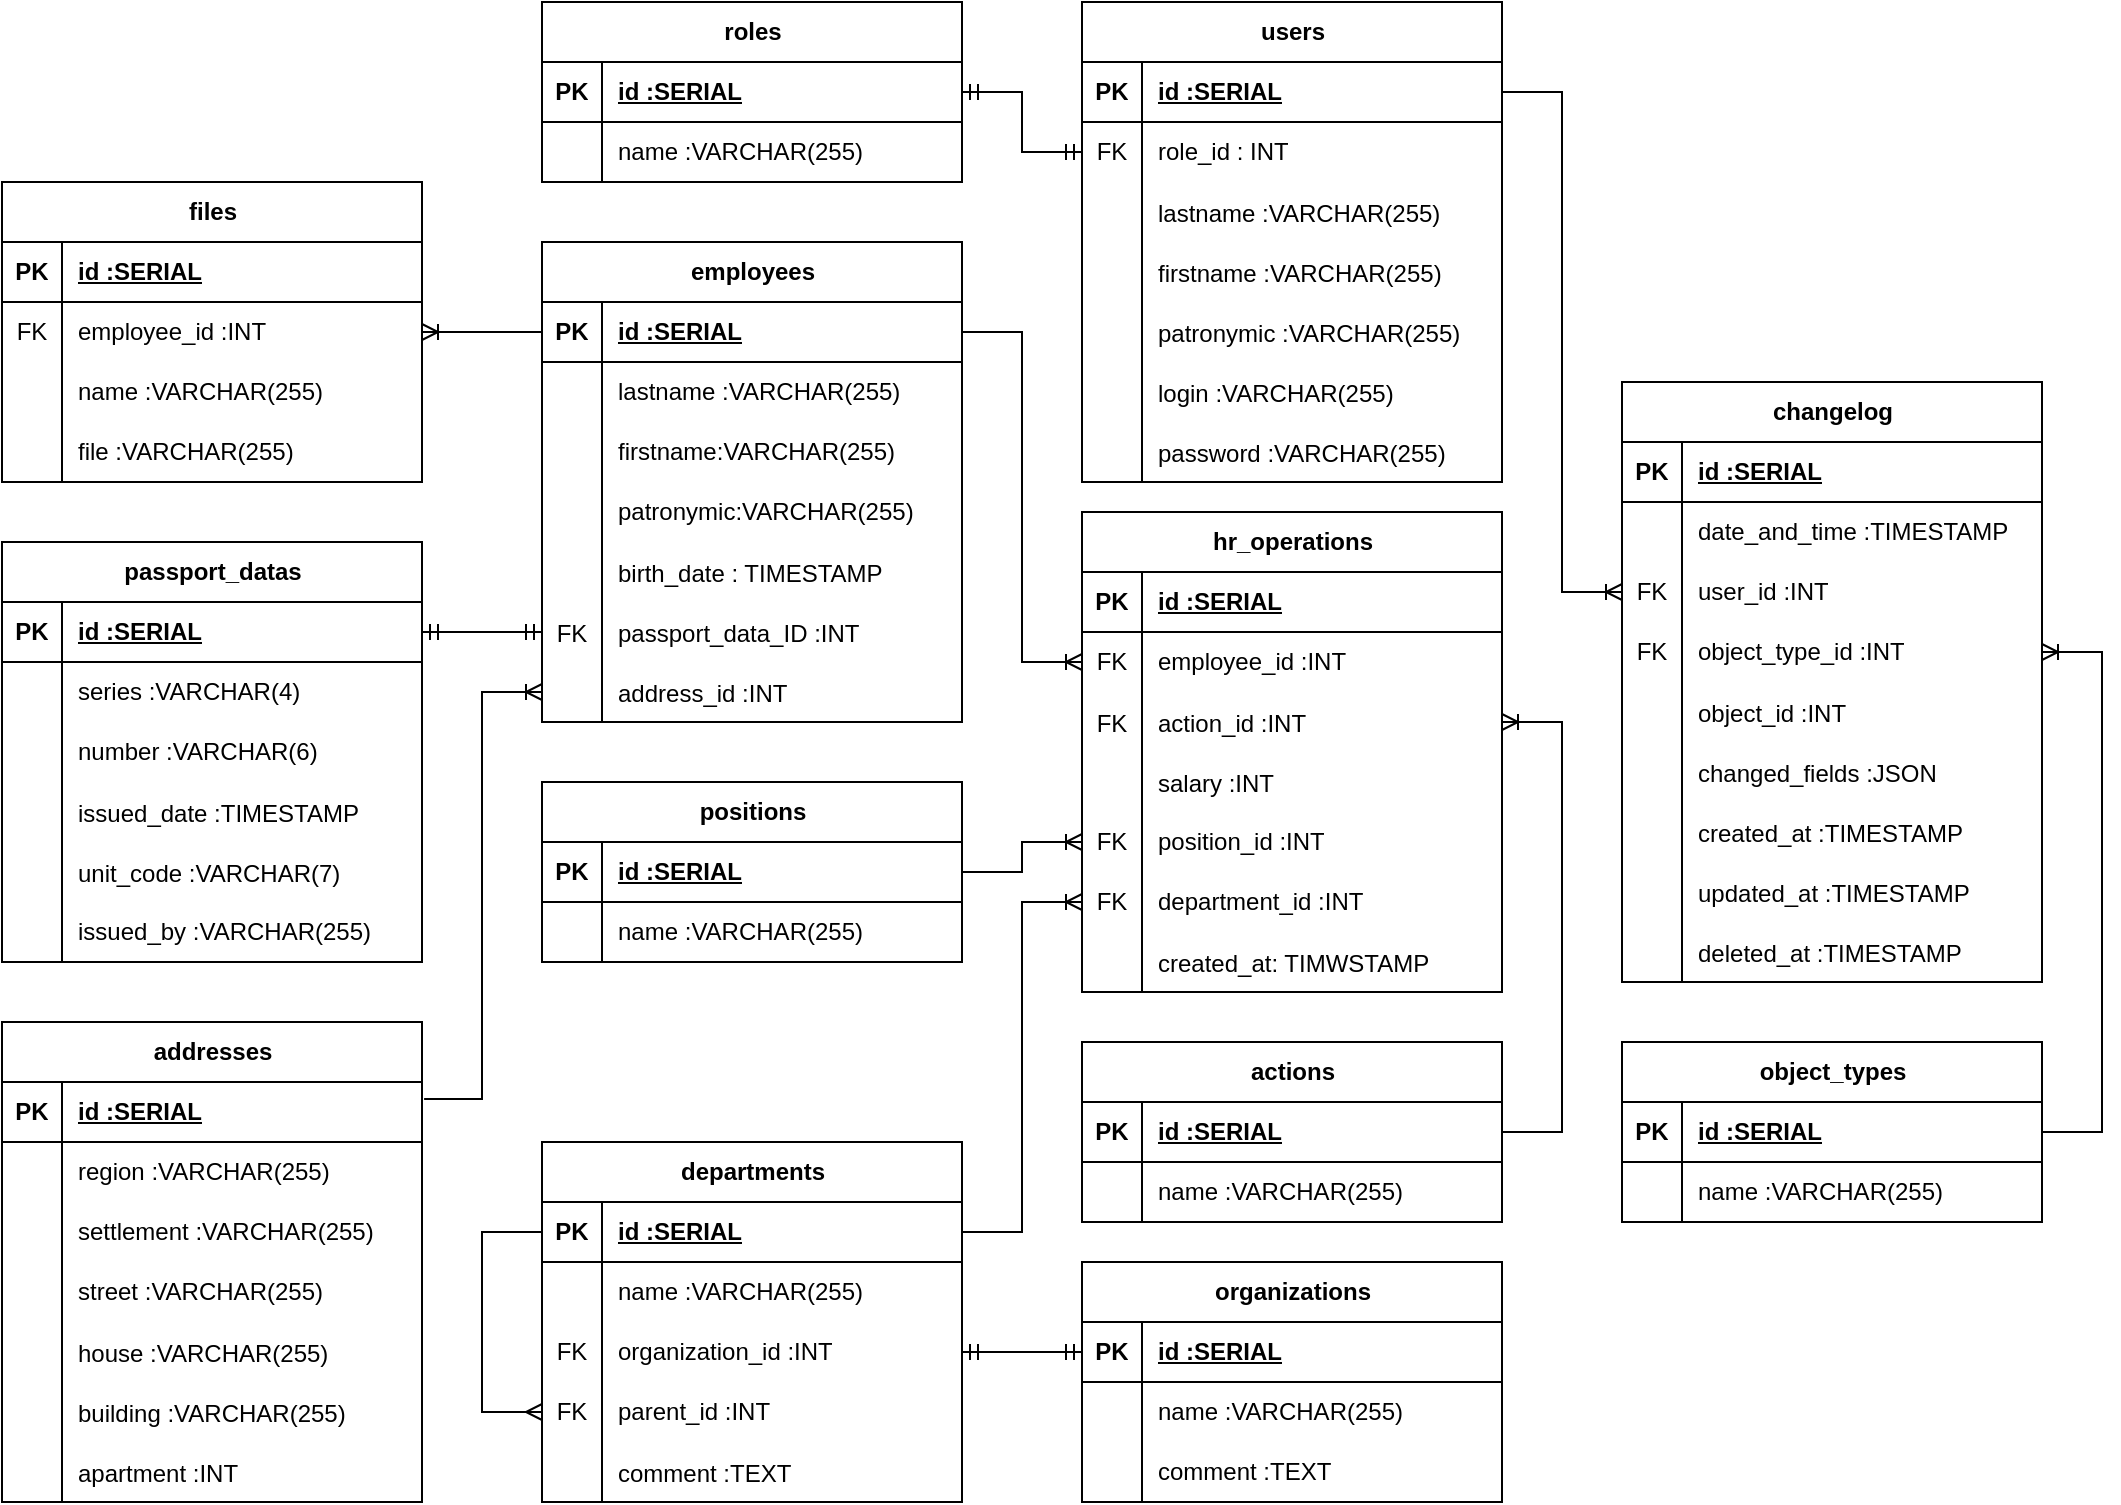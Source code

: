<mxfile version="26.2.12" pages="2">
  <diagram name="Страница — 1" id="4HawdVD9sJXXMq9_yK7I">
    <mxGraphModel dx="2403" dy="2093" grid="1" gridSize="10" guides="1" tooltips="1" connect="1" arrows="1" fold="1" page="1" pageScale="1" pageWidth="827" pageHeight="1169" math="0" shadow="0">
      <root>
        <mxCell id="0" />
        <mxCell id="1" parent="0" />
        <mxCell id="-sXh3eQSrEAEAObcU-rM-1" value="departments" style="shape=table;startSize=30;container=1;collapsible=1;childLayout=tableLayout;fixedRows=1;rowLines=0;fontStyle=1;align=center;resizeLast=1;html=1;" parent="1" vertex="1">
          <mxGeometry x="250" y="520" width="210" height="180" as="geometry" />
        </mxCell>
        <mxCell id="-sXh3eQSrEAEAObcU-rM-2" value="" style="shape=tableRow;horizontal=0;startSize=0;swimlaneHead=0;swimlaneBody=0;fillColor=none;collapsible=0;dropTarget=0;points=[[0,0.5],[1,0.5]];portConstraint=eastwest;top=0;left=0;right=0;bottom=1;" parent="-sXh3eQSrEAEAObcU-rM-1" vertex="1">
          <mxGeometry y="30" width="210" height="30" as="geometry" />
        </mxCell>
        <mxCell id="-sXh3eQSrEAEAObcU-rM-3" value="PK" style="shape=partialRectangle;connectable=0;fillColor=none;top=0;left=0;bottom=0;right=0;fontStyle=1;overflow=hidden;whiteSpace=wrap;html=1;" parent="-sXh3eQSrEAEAObcU-rM-2" vertex="1">
          <mxGeometry width="30" height="30" as="geometry">
            <mxRectangle width="30" height="30" as="alternateBounds" />
          </mxGeometry>
        </mxCell>
        <mxCell id="-sXh3eQSrEAEAObcU-rM-4" value="id :SERIAL" style="shape=partialRectangle;connectable=0;fillColor=none;top=0;left=0;bottom=0;right=0;align=left;spacingLeft=6;fontStyle=5;overflow=hidden;whiteSpace=wrap;html=1;" parent="-sXh3eQSrEAEAObcU-rM-2" vertex="1">
          <mxGeometry x="30" width="180" height="30" as="geometry">
            <mxRectangle width="180" height="30" as="alternateBounds" />
          </mxGeometry>
        </mxCell>
        <mxCell id="-sXh3eQSrEAEAObcU-rM-8" value="" style="shape=tableRow;horizontal=0;startSize=0;swimlaneHead=0;swimlaneBody=0;fillColor=none;collapsible=0;dropTarget=0;points=[[0,0.5],[1,0.5]];portConstraint=eastwest;top=0;left=0;right=0;bottom=0;" parent="-sXh3eQSrEAEAObcU-rM-1" vertex="1">
          <mxGeometry y="60" width="210" height="30" as="geometry" />
        </mxCell>
        <mxCell id="-sXh3eQSrEAEAObcU-rM-9" value="" style="shape=partialRectangle;connectable=0;fillColor=none;top=0;left=0;bottom=0;right=0;editable=1;overflow=hidden;whiteSpace=wrap;html=1;" parent="-sXh3eQSrEAEAObcU-rM-8" vertex="1">
          <mxGeometry width="30" height="30" as="geometry">
            <mxRectangle width="30" height="30" as="alternateBounds" />
          </mxGeometry>
        </mxCell>
        <mxCell id="-sXh3eQSrEAEAObcU-rM-10" value="name&amp;nbsp;&lt;span style=&quot;text-wrap-mode: nowrap;&quot;&gt;:VARCHAR(255)&lt;/span&gt;" style="shape=partialRectangle;connectable=0;fillColor=none;top=0;left=0;bottom=0;right=0;align=left;spacingLeft=6;overflow=hidden;whiteSpace=wrap;html=1;" parent="-sXh3eQSrEAEAObcU-rM-8" vertex="1">
          <mxGeometry x="30" width="180" height="30" as="geometry">
            <mxRectangle width="180" height="30" as="alternateBounds" />
          </mxGeometry>
        </mxCell>
        <mxCell id="-sXh3eQSrEAEAObcU-rM-5" value="" style="shape=tableRow;horizontal=0;startSize=0;swimlaneHead=0;swimlaneBody=0;fillColor=none;collapsible=0;dropTarget=0;points=[[0,0.5],[1,0.5]];portConstraint=eastwest;top=0;left=0;right=0;bottom=0;" parent="-sXh3eQSrEAEAObcU-rM-1" vertex="1">
          <mxGeometry y="90" width="210" height="30" as="geometry" />
        </mxCell>
        <mxCell id="-sXh3eQSrEAEAObcU-rM-6" value="FK" style="shape=partialRectangle;connectable=0;fillColor=none;top=0;left=0;bottom=0;right=0;editable=1;overflow=hidden;whiteSpace=wrap;html=1;" parent="-sXh3eQSrEAEAObcU-rM-5" vertex="1">
          <mxGeometry width="30" height="30" as="geometry">
            <mxRectangle width="30" height="30" as="alternateBounds" />
          </mxGeometry>
        </mxCell>
        <mxCell id="-sXh3eQSrEAEAObcU-rM-7" value="organization_id :INT" style="shape=partialRectangle;connectable=0;fillColor=none;top=0;left=0;bottom=0;right=0;align=left;spacingLeft=6;overflow=hidden;whiteSpace=wrap;html=1;" parent="-sXh3eQSrEAEAObcU-rM-5" vertex="1">
          <mxGeometry x="30" width="180" height="30" as="geometry">
            <mxRectangle width="180" height="30" as="alternateBounds" />
          </mxGeometry>
        </mxCell>
        <mxCell id="-sXh3eQSrEAEAObcU-rM-11" value="" style="shape=tableRow;horizontal=0;startSize=0;swimlaneHead=0;swimlaneBody=0;fillColor=none;collapsible=0;dropTarget=0;points=[[0,0.5],[1,0.5]];portConstraint=eastwest;top=0;left=0;right=0;bottom=0;" parent="-sXh3eQSrEAEAObcU-rM-1" vertex="1">
          <mxGeometry y="120" width="210" height="30" as="geometry" />
        </mxCell>
        <mxCell id="-sXh3eQSrEAEAObcU-rM-12" value="FK" style="shape=partialRectangle;connectable=0;fillColor=none;top=0;left=0;bottom=0;right=0;editable=1;overflow=hidden;whiteSpace=wrap;html=1;" parent="-sXh3eQSrEAEAObcU-rM-11" vertex="1">
          <mxGeometry width="30" height="30" as="geometry">
            <mxRectangle width="30" height="30" as="alternateBounds" />
          </mxGeometry>
        </mxCell>
        <mxCell id="-sXh3eQSrEAEAObcU-rM-13" value="parent_id :INT" style="shape=partialRectangle;connectable=0;fillColor=none;top=0;left=0;bottom=0;right=0;align=left;spacingLeft=6;overflow=hidden;whiteSpace=wrap;html=1;" parent="-sXh3eQSrEAEAObcU-rM-11" vertex="1">
          <mxGeometry x="30" width="180" height="30" as="geometry">
            <mxRectangle width="180" height="30" as="alternateBounds" />
          </mxGeometry>
        </mxCell>
        <mxCell id="-sXh3eQSrEAEAObcU-rM-92" value="" style="shape=tableRow;horizontal=0;startSize=0;swimlaneHead=0;swimlaneBody=0;fillColor=none;collapsible=0;dropTarget=0;points=[[0,0.5],[1,0.5]];portConstraint=eastwest;top=0;left=0;right=0;bottom=0;" parent="-sXh3eQSrEAEAObcU-rM-1" vertex="1">
          <mxGeometry y="150" width="210" height="30" as="geometry" />
        </mxCell>
        <mxCell id="-sXh3eQSrEAEAObcU-rM-93" value="" style="shape=partialRectangle;connectable=0;fillColor=none;top=0;left=0;bottom=0;right=0;editable=1;overflow=hidden;" parent="-sXh3eQSrEAEAObcU-rM-92" vertex="1">
          <mxGeometry width="30" height="30" as="geometry">
            <mxRectangle width="30" height="30" as="alternateBounds" />
          </mxGeometry>
        </mxCell>
        <mxCell id="-sXh3eQSrEAEAObcU-rM-94" value="comment :TEXT" style="shape=partialRectangle;connectable=0;fillColor=none;top=0;left=0;bottom=0;right=0;align=left;spacingLeft=6;overflow=hidden;" parent="-sXh3eQSrEAEAObcU-rM-92" vertex="1">
          <mxGeometry x="30" width="180" height="30" as="geometry">
            <mxRectangle width="180" height="30" as="alternateBounds" />
          </mxGeometry>
        </mxCell>
        <mxCell id="nbO_iCVcLIe1rDuHJstD-14" value="" style="edgeStyle=orthogonalEdgeStyle;fontSize=12;html=1;endArrow=ERmany;rounded=0;exitX=0;exitY=0.5;exitDx=0;exitDy=0;entryX=0;entryY=0.5;entryDx=0;entryDy=0;" parent="-sXh3eQSrEAEAObcU-rM-1" source="-sXh3eQSrEAEAObcU-rM-2" target="-sXh3eQSrEAEAObcU-rM-11" edge="1">
          <mxGeometry width="100" height="100" relative="1" as="geometry">
            <mxPoint x="-20" y="160" as="sourcePoint" />
            <mxPoint x="-20" y="150" as="targetPoint" />
            <Array as="points">
              <mxPoint x="-30" y="45" />
              <mxPoint x="-30" y="135" />
            </Array>
          </mxGeometry>
        </mxCell>
        <mxCell id="-sXh3eQSrEAEAObcU-rM-14" value="&lt;span style=&quot;white-space: pre-wrap;&quot; data-src-align=&quot;0:11&quot; class=&quot;EzKURWReUAB5oZgtQNkl&quot;&gt;organizations&lt;/span&gt;" style="shape=table;startSize=30;container=1;collapsible=1;childLayout=tableLayout;fixedRows=1;rowLines=0;fontStyle=1;align=center;resizeLast=1;html=1;" parent="1" vertex="1">
          <mxGeometry x="520" y="580" width="210" height="120" as="geometry" />
        </mxCell>
        <mxCell id="-sXh3eQSrEAEAObcU-rM-15" value="" style="shape=tableRow;horizontal=0;startSize=0;swimlaneHead=0;swimlaneBody=0;fillColor=none;collapsible=0;dropTarget=0;points=[[0,0.5],[1,0.5]];portConstraint=eastwest;top=0;left=0;right=0;bottom=1;" parent="-sXh3eQSrEAEAObcU-rM-14" vertex="1">
          <mxGeometry y="30" width="210" height="30" as="geometry" />
        </mxCell>
        <mxCell id="-sXh3eQSrEAEAObcU-rM-16" value="PK" style="shape=partialRectangle;connectable=0;fillColor=none;top=0;left=0;bottom=0;right=0;fontStyle=1;overflow=hidden;whiteSpace=wrap;html=1;" parent="-sXh3eQSrEAEAObcU-rM-15" vertex="1">
          <mxGeometry width="30" height="30" as="geometry">
            <mxRectangle width="30" height="30" as="alternateBounds" />
          </mxGeometry>
        </mxCell>
        <mxCell id="-sXh3eQSrEAEAObcU-rM-17" value="id :SERIAL" style="shape=partialRectangle;connectable=0;fillColor=none;top=0;left=0;bottom=0;right=0;align=left;spacingLeft=6;fontStyle=5;overflow=hidden;whiteSpace=wrap;html=1;" parent="-sXh3eQSrEAEAObcU-rM-15" vertex="1">
          <mxGeometry x="30" width="180" height="30" as="geometry">
            <mxRectangle width="180" height="30" as="alternateBounds" />
          </mxGeometry>
        </mxCell>
        <mxCell id="-sXh3eQSrEAEAObcU-rM-18" value="" style="shape=tableRow;horizontal=0;startSize=0;swimlaneHead=0;swimlaneBody=0;fillColor=none;collapsible=0;dropTarget=0;points=[[0,0.5],[1,0.5]];portConstraint=eastwest;top=0;left=0;right=0;bottom=0;" parent="-sXh3eQSrEAEAObcU-rM-14" vertex="1">
          <mxGeometry y="60" width="210" height="30" as="geometry" />
        </mxCell>
        <mxCell id="-sXh3eQSrEAEAObcU-rM-19" value="" style="shape=partialRectangle;connectable=0;fillColor=none;top=0;left=0;bottom=0;right=0;editable=1;overflow=hidden;whiteSpace=wrap;html=1;" parent="-sXh3eQSrEAEAObcU-rM-18" vertex="1">
          <mxGeometry width="30" height="30" as="geometry">
            <mxRectangle width="30" height="30" as="alternateBounds" />
          </mxGeometry>
        </mxCell>
        <mxCell id="-sXh3eQSrEAEAObcU-rM-20" value="name&amp;nbsp;&lt;span style=&quot;text-wrap-mode: nowrap;&quot;&gt;:VARCHAR(255)&lt;/span&gt;" style="shape=partialRectangle;connectable=0;fillColor=none;top=0;left=0;bottom=0;right=0;align=left;spacingLeft=6;overflow=hidden;whiteSpace=wrap;html=1;" parent="-sXh3eQSrEAEAObcU-rM-18" vertex="1">
          <mxGeometry x="30" width="180" height="30" as="geometry">
            <mxRectangle width="180" height="30" as="alternateBounds" />
          </mxGeometry>
        </mxCell>
        <mxCell id="-sXh3eQSrEAEAObcU-rM-21" value="" style="shape=tableRow;horizontal=0;startSize=0;swimlaneHead=0;swimlaneBody=0;fillColor=none;collapsible=0;dropTarget=0;points=[[0,0.5],[1,0.5]];portConstraint=eastwest;top=0;left=0;right=0;bottom=0;" parent="-sXh3eQSrEAEAObcU-rM-14" vertex="1">
          <mxGeometry y="90" width="210" height="30" as="geometry" />
        </mxCell>
        <mxCell id="-sXh3eQSrEAEAObcU-rM-22" value="" style="shape=partialRectangle;connectable=0;fillColor=none;top=0;left=0;bottom=0;right=0;editable=1;overflow=hidden;whiteSpace=wrap;html=1;" parent="-sXh3eQSrEAEAObcU-rM-21" vertex="1">
          <mxGeometry width="30" height="30" as="geometry">
            <mxRectangle width="30" height="30" as="alternateBounds" />
          </mxGeometry>
        </mxCell>
        <mxCell id="-sXh3eQSrEAEAObcU-rM-23" value="comment :TEXT" style="shape=partialRectangle;connectable=0;fillColor=none;top=0;left=0;bottom=0;right=0;align=left;spacingLeft=6;overflow=hidden;whiteSpace=wrap;html=1;" parent="-sXh3eQSrEAEAObcU-rM-21" vertex="1">
          <mxGeometry x="30" width="180" height="30" as="geometry">
            <mxRectangle width="180" height="30" as="alternateBounds" />
          </mxGeometry>
        </mxCell>
        <mxCell id="-sXh3eQSrEAEAObcU-rM-27" value="positions" style="shape=table;startSize=30;container=1;collapsible=1;childLayout=tableLayout;fixedRows=1;rowLines=0;fontStyle=1;align=center;resizeLast=1;html=1;" parent="1" vertex="1">
          <mxGeometry x="250" y="340" width="210" height="90" as="geometry" />
        </mxCell>
        <mxCell id="-sXh3eQSrEAEAObcU-rM-28" value="" style="shape=tableRow;horizontal=0;startSize=0;swimlaneHead=0;swimlaneBody=0;fillColor=none;collapsible=0;dropTarget=0;points=[[0,0.5],[1,0.5]];portConstraint=eastwest;top=0;left=0;right=0;bottom=1;" parent="-sXh3eQSrEAEAObcU-rM-27" vertex="1">
          <mxGeometry y="30" width="210" height="30" as="geometry" />
        </mxCell>
        <mxCell id="-sXh3eQSrEAEAObcU-rM-29" value="PK" style="shape=partialRectangle;connectable=0;fillColor=none;top=0;left=0;bottom=0;right=0;fontStyle=1;overflow=hidden;whiteSpace=wrap;html=1;" parent="-sXh3eQSrEAEAObcU-rM-28" vertex="1">
          <mxGeometry width="30" height="30" as="geometry">
            <mxRectangle width="30" height="30" as="alternateBounds" />
          </mxGeometry>
        </mxCell>
        <mxCell id="-sXh3eQSrEAEAObcU-rM-30" value="id :SERIAL" style="shape=partialRectangle;connectable=0;fillColor=none;top=0;left=0;bottom=0;right=0;align=left;spacingLeft=6;fontStyle=5;overflow=hidden;whiteSpace=wrap;html=1;" parent="-sXh3eQSrEAEAObcU-rM-28" vertex="1">
          <mxGeometry x="30" width="180" height="30" as="geometry">
            <mxRectangle width="180" height="30" as="alternateBounds" />
          </mxGeometry>
        </mxCell>
        <mxCell id="-sXh3eQSrEAEAObcU-rM-31" value="" style="shape=tableRow;horizontal=0;startSize=0;swimlaneHead=0;swimlaneBody=0;fillColor=none;collapsible=0;dropTarget=0;points=[[0,0.5],[1,0.5]];portConstraint=eastwest;top=0;left=0;right=0;bottom=0;" parent="-sXh3eQSrEAEAObcU-rM-27" vertex="1">
          <mxGeometry y="60" width="210" height="30" as="geometry" />
        </mxCell>
        <mxCell id="-sXh3eQSrEAEAObcU-rM-32" value="" style="shape=partialRectangle;connectable=0;fillColor=none;top=0;left=0;bottom=0;right=0;editable=1;overflow=hidden;whiteSpace=wrap;html=1;" parent="-sXh3eQSrEAEAObcU-rM-31" vertex="1">
          <mxGeometry width="30" height="30" as="geometry">
            <mxRectangle width="30" height="30" as="alternateBounds" />
          </mxGeometry>
        </mxCell>
        <mxCell id="-sXh3eQSrEAEAObcU-rM-33" value="name&amp;nbsp;&lt;span style=&quot;text-wrap-mode: nowrap;&quot;&gt;:VARCHAR(255)&lt;/span&gt;" style="shape=partialRectangle;connectable=0;fillColor=none;top=0;left=0;bottom=0;right=0;align=left;spacingLeft=6;overflow=hidden;whiteSpace=wrap;html=1;" parent="-sXh3eQSrEAEAObcU-rM-31" vertex="1">
          <mxGeometry x="30" width="180" height="30" as="geometry">
            <mxRectangle width="180" height="30" as="alternateBounds" />
          </mxGeometry>
        </mxCell>
        <mxCell id="-sXh3eQSrEAEAObcU-rM-40" value="employees" style="shape=table;startSize=30;container=1;collapsible=1;childLayout=tableLayout;fixedRows=1;rowLines=0;fontStyle=1;align=center;resizeLast=1;html=1;" parent="1" vertex="1">
          <mxGeometry x="250" y="70" width="210" height="240" as="geometry" />
        </mxCell>
        <mxCell id="-sXh3eQSrEAEAObcU-rM-41" value="" style="shape=tableRow;horizontal=0;startSize=0;swimlaneHead=0;swimlaneBody=0;fillColor=none;collapsible=0;dropTarget=0;points=[[0,0.5],[1,0.5]];portConstraint=eastwest;top=0;left=0;right=0;bottom=1;" parent="-sXh3eQSrEAEAObcU-rM-40" vertex="1">
          <mxGeometry y="30" width="210" height="30" as="geometry" />
        </mxCell>
        <mxCell id="-sXh3eQSrEAEAObcU-rM-42" value="PK" style="shape=partialRectangle;connectable=0;fillColor=none;top=0;left=0;bottom=0;right=0;fontStyle=1;overflow=hidden;whiteSpace=wrap;html=1;" parent="-sXh3eQSrEAEAObcU-rM-41" vertex="1">
          <mxGeometry width="30" height="30" as="geometry">
            <mxRectangle width="30" height="30" as="alternateBounds" />
          </mxGeometry>
        </mxCell>
        <mxCell id="-sXh3eQSrEAEAObcU-rM-43" value="id :SERIAL" style="shape=partialRectangle;connectable=0;fillColor=none;top=0;left=0;bottom=0;right=0;align=left;spacingLeft=6;fontStyle=5;overflow=hidden;whiteSpace=wrap;html=1;" parent="-sXh3eQSrEAEAObcU-rM-41" vertex="1">
          <mxGeometry x="30" width="180" height="30" as="geometry">
            <mxRectangle width="180" height="30" as="alternateBounds" />
          </mxGeometry>
        </mxCell>
        <mxCell id="-sXh3eQSrEAEAObcU-rM-44" value="" style="shape=tableRow;horizontal=0;startSize=0;swimlaneHead=0;swimlaneBody=0;fillColor=none;collapsible=0;dropTarget=0;points=[[0,0.5],[1,0.5]];portConstraint=eastwest;top=0;left=0;right=0;bottom=0;" parent="-sXh3eQSrEAEAObcU-rM-40" vertex="1">
          <mxGeometry y="60" width="210" height="30" as="geometry" />
        </mxCell>
        <mxCell id="-sXh3eQSrEAEAObcU-rM-45" value="" style="shape=partialRectangle;connectable=0;fillColor=none;top=0;left=0;bottom=0;right=0;editable=1;overflow=hidden;whiteSpace=wrap;html=1;" parent="-sXh3eQSrEAEAObcU-rM-44" vertex="1">
          <mxGeometry width="30" height="30" as="geometry">
            <mxRectangle width="30" height="30" as="alternateBounds" />
          </mxGeometry>
        </mxCell>
        <mxCell id="-sXh3eQSrEAEAObcU-rM-46" value="lastname&amp;nbsp;&lt;span style=&quot;text-wrap-mode: nowrap;&quot;&gt;:VARCHAR(255)&lt;/span&gt;" style="shape=partialRectangle;connectable=0;fillColor=none;top=0;left=0;bottom=0;right=0;align=left;spacingLeft=6;overflow=hidden;whiteSpace=wrap;html=1;" parent="-sXh3eQSrEAEAObcU-rM-44" vertex="1">
          <mxGeometry x="30" width="180" height="30" as="geometry">
            <mxRectangle width="180" height="30" as="alternateBounds" />
          </mxGeometry>
        </mxCell>
        <mxCell id="-sXh3eQSrEAEAObcU-rM-47" value="" style="shape=tableRow;horizontal=0;startSize=0;swimlaneHead=0;swimlaneBody=0;fillColor=none;collapsible=0;dropTarget=0;points=[[0,0.5],[1,0.5]];portConstraint=eastwest;top=0;left=0;right=0;bottom=0;" parent="-sXh3eQSrEAEAObcU-rM-40" vertex="1">
          <mxGeometry y="90" width="210" height="30" as="geometry" />
        </mxCell>
        <mxCell id="-sXh3eQSrEAEAObcU-rM-48" value="" style="shape=partialRectangle;connectable=0;fillColor=none;top=0;left=0;bottom=0;right=0;editable=1;overflow=hidden;whiteSpace=wrap;html=1;" parent="-sXh3eQSrEAEAObcU-rM-47" vertex="1">
          <mxGeometry width="30" height="30" as="geometry">
            <mxRectangle width="30" height="30" as="alternateBounds" />
          </mxGeometry>
        </mxCell>
        <mxCell id="-sXh3eQSrEAEAObcU-rM-49" value="firstname&lt;span style=&quot;text-wrap-mode: nowrap;&quot;&gt;:VARCHAR(255)&lt;/span&gt;" style="shape=partialRectangle;connectable=0;fillColor=none;top=0;left=0;bottom=0;right=0;align=left;spacingLeft=6;overflow=hidden;whiteSpace=wrap;html=1;" parent="-sXh3eQSrEAEAObcU-rM-47" vertex="1">
          <mxGeometry x="30" width="180" height="30" as="geometry">
            <mxRectangle width="180" height="30" as="alternateBounds" />
          </mxGeometry>
        </mxCell>
        <mxCell id="-sXh3eQSrEAEAObcU-rM-50" value="" style="shape=tableRow;horizontal=0;startSize=0;swimlaneHead=0;swimlaneBody=0;fillColor=none;collapsible=0;dropTarget=0;points=[[0,0.5],[1,0.5]];portConstraint=eastwest;top=0;left=0;right=0;bottom=0;" parent="-sXh3eQSrEAEAObcU-rM-40" vertex="1">
          <mxGeometry y="120" width="210" height="30" as="geometry" />
        </mxCell>
        <mxCell id="-sXh3eQSrEAEAObcU-rM-51" value="" style="shape=partialRectangle;connectable=0;fillColor=none;top=0;left=0;bottom=0;right=0;editable=1;overflow=hidden;whiteSpace=wrap;html=1;" parent="-sXh3eQSrEAEAObcU-rM-50" vertex="1">
          <mxGeometry width="30" height="30" as="geometry">
            <mxRectangle width="30" height="30" as="alternateBounds" />
          </mxGeometry>
        </mxCell>
        <mxCell id="-sXh3eQSrEAEAObcU-rM-52" value="&lt;span style=&quot;white-space-collapse: preserve;&quot; data-src-align=&quot;12:8&quot; class=&quot;EzKURWReUAB5oZgtQNkl&quot;&gt;patronymic&lt;/span&gt;&lt;span style=&quot;text-wrap-mode: nowrap;&quot;&gt;:VARCHAR(255)&lt;/span&gt;" style="shape=partialRectangle;connectable=0;fillColor=none;top=0;left=0;bottom=0;right=0;align=left;spacingLeft=6;overflow=hidden;whiteSpace=wrap;html=1;" parent="-sXh3eQSrEAEAObcU-rM-50" vertex="1">
          <mxGeometry x="30" width="180" height="30" as="geometry">
            <mxRectangle width="180" height="30" as="alternateBounds" />
          </mxGeometry>
        </mxCell>
        <mxCell id="-sXh3eQSrEAEAObcU-rM-95" value="" style="shape=tableRow;horizontal=0;startSize=0;swimlaneHead=0;swimlaneBody=0;fillColor=none;collapsible=0;dropTarget=0;points=[[0,0.5],[1,0.5]];portConstraint=eastwest;top=0;left=0;right=0;bottom=0;" parent="-sXh3eQSrEAEAObcU-rM-40" vertex="1">
          <mxGeometry y="150" width="210" height="30" as="geometry" />
        </mxCell>
        <mxCell id="-sXh3eQSrEAEAObcU-rM-96" value="" style="shape=partialRectangle;connectable=0;fillColor=none;top=0;left=0;bottom=0;right=0;editable=1;overflow=hidden;" parent="-sXh3eQSrEAEAObcU-rM-95" vertex="1">
          <mxGeometry width="30" height="30" as="geometry">
            <mxRectangle width="30" height="30" as="alternateBounds" />
          </mxGeometry>
        </mxCell>
        <mxCell id="-sXh3eQSrEAEAObcU-rM-97" value="birth_date : TIMESTAMP" style="shape=partialRectangle;connectable=0;fillColor=none;top=0;left=0;bottom=0;right=0;align=left;spacingLeft=6;overflow=hidden;" parent="-sXh3eQSrEAEAObcU-rM-95" vertex="1">
          <mxGeometry x="30" width="180" height="30" as="geometry">
            <mxRectangle width="180" height="30" as="alternateBounds" />
          </mxGeometry>
        </mxCell>
        <mxCell id="-sXh3eQSrEAEAObcU-rM-101" value="" style="shape=tableRow;horizontal=0;startSize=0;swimlaneHead=0;swimlaneBody=0;fillColor=none;collapsible=0;dropTarget=0;points=[[0,0.5],[1,0.5]];portConstraint=eastwest;top=0;left=0;right=0;bottom=0;" parent="-sXh3eQSrEAEAObcU-rM-40" vertex="1">
          <mxGeometry y="180" width="210" height="30" as="geometry" />
        </mxCell>
        <mxCell id="-sXh3eQSrEAEAObcU-rM-102" value="FK" style="shape=partialRectangle;connectable=0;fillColor=none;top=0;left=0;bottom=0;right=0;editable=1;overflow=hidden;" parent="-sXh3eQSrEAEAObcU-rM-101" vertex="1">
          <mxGeometry width="30" height="30" as="geometry">
            <mxRectangle width="30" height="30" as="alternateBounds" />
          </mxGeometry>
        </mxCell>
        <mxCell id="-sXh3eQSrEAEAObcU-rM-103" value="passport_data_ID :INT" style="shape=partialRectangle;connectable=0;fillColor=none;top=0;left=0;bottom=0;right=0;align=left;spacingLeft=6;overflow=hidden;" parent="-sXh3eQSrEAEAObcU-rM-101" vertex="1">
          <mxGeometry x="30" width="180" height="30" as="geometry">
            <mxRectangle width="180" height="30" as="alternateBounds" />
          </mxGeometry>
        </mxCell>
        <mxCell id="-sXh3eQSrEAEAObcU-rM-105" value="" style="shape=tableRow;horizontal=0;startSize=0;swimlaneHead=0;swimlaneBody=0;fillColor=none;collapsible=0;dropTarget=0;points=[[0,0.5],[1,0.5]];portConstraint=eastwest;top=0;left=0;right=0;bottom=0;" parent="-sXh3eQSrEAEAObcU-rM-40" vertex="1">
          <mxGeometry y="210" width="210" height="30" as="geometry" />
        </mxCell>
        <mxCell id="-sXh3eQSrEAEAObcU-rM-106" value="" style="shape=partialRectangle;connectable=0;fillColor=none;top=0;left=0;bottom=0;right=0;editable=1;overflow=hidden;" parent="-sXh3eQSrEAEAObcU-rM-105" vertex="1">
          <mxGeometry width="30" height="30" as="geometry">
            <mxRectangle width="30" height="30" as="alternateBounds" />
          </mxGeometry>
        </mxCell>
        <mxCell id="-sXh3eQSrEAEAObcU-rM-107" value="address_id :INT" style="shape=partialRectangle;connectable=0;fillColor=none;top=0;left=0;bottom=0;right=0;align=left;spacingLeft=6;overflow=hidden;" parent="-sXh3eQSrEAEAObcU-rM-105" vertex="1">
          <mxGeometry x="30" width="180" height="30" as="geometry">
            <mxRectangle width="180" height="30" as="alternateBounds" />
          </mxGeometry>
        </mxCell>
        <mxCell id="-sXh3eQSrEAEAObcU-rM-53" value="files" style="shape=table;startSize=30;container=1;collapsible=1;childLayout=tableLayout;fixedRows=1;rowLines=0;fontStyle=1;align=center;resizeLast=1;html=1;" parent="1" vertex="1">
          <mxGeometry x="-20" y="40" width="210" height="150" as="geometry" />
        </mxCell>
        <mxCell id="-sXh3eQSrEAEAObcU-rM-54" value="" style="shape=tableRow;horizontal=0;startSize=0;swimlaneHead=0;swimlaneBody=0;fillColor=none;collapsible=0;dropTarget=0;points=[[0,0.5],[1,0.5]];portConstraint=eastwest;top=0;left=0;right=0;bottom=1;" parent="-sXh3eQSrEAEAObcU-rM-53" vertex="1">
          <mxGeometry y="30" width="210" height="30" as="geometry" />
        </mxCell>
        <mxCell id="-sXh3eQSrEAEAObcU-rM-55" value="PK" style="shape=partialRectangle;connectable=0;fillColor=none;top=0;left=0;bottom=0;right=0;fontStyle=1;overflow=hidden;whiteSpace=wrap;html=1;" parent="-sXh3eQSrEAEAObcU-rM-54" vertex="1">
          <mxGeometry width="30" height="30" as="geometry">
            <mxRectangle width="30" height="30" as="alternateBounds" />
          </mxGeometry>
        </mxCell>
        <mxCell id="-sXh3eQSrEAEAObcU-rM-56" value="id :SERIAL" style="shape=partialRectangle;connectable=0;fillColor=none;top=0;left=0;bottom=0;right=0;align=left;spacingLeft=6;fontStyle=5;overflow=hidden;whiteSpace=wrap;html=1;" parent="-sXh3eQSrEAEAObcU-rM-54" vertex="1">
          <mxGeometry x="30" width="180" height="30" as="geometry">
            <mxRectangle width="180" height="30" as="alternateBounds" />
          </mxGeometry>
        </mxCell>
        <mxCell id="nbO_iCVcLIe1rDuHJstD-32" value="" style="shape=tableRow;horizontal=0;startSize=0;swimlaneHead=0;swimlaneBody=0;fillColor=none;collapsible=0;dropTarget=0;points=[[0,0.5],[1,0.5]];portConstraint=eastwest;top=0;left=0;right=0;bottom=0;" parent="-sXh3eQSrEAEAObcU-rM-53" vertex="1">
          <mxGeometry y="60" width="210" height="30" as="geometry" />
        </mxCell>
        <mxCell id="nbO_iCVcLIe1rDuHJstD-33" value="FK" style="shape=partialRectangle;connectable=0;fillColor=none;top=0;left=0;bottom=0;right=0;fontStyle=0;overflow=hidden;whiteSpace=wrap;html=1;" parent="nbO_iCVcLIe1rDuHJstD-32" vertex="1">
          <mxGeometry width="30" height="30" as="geometry">
            <mxRectangle width="30" height="30" as="alternateBounds" />
          </mxGeometry>
        </mxCell>
        <mxCell id="nbO_iCVcLIe1rDuHJstD-34" value="employee_id :INT" style="shape=partialRectangle;connectable=0;fillColor=none;top=0;left=0;bottom=0;right=0;align=left;spacingLeft=6;fontStyle=0;overflow=hidden;whiteSpace=wrap;html=1;" parent="nbO_iCVcLIe1rDuHJstD-32" vertex="1">
          <mxGeometry x="30" width="180" height="30" as="geometry">
            <mxRectangle width="180" height="30" as="alternateBounds" />
          </mxGeometry>
        </mxCell>
        <mxCell id="-sXh3eQSrEAEAObcU-rM-57" value="" style="shape=tableRow;horizontal=0;startSize=0;swimlaneHead=0;swimlaneBody=0;fillColor=none;collapsible=0;dropTarget=0;points=[[0,0.5],[1,0.5]];portConstraint=eastwest;top=0;left=0;right=0;bottom=0;" parent="-sXh3eQSrEAEAObcU-rM-53" vertex="1">
          <mxGeometry y="90" width="210" height="30" as="geometry" />
        </mxCell>
        <mxCell id="-sXh3eQSrEAEAObcU-rM-58" value="" style="shape=partialRectangle;connectable=0;fillColor=none;top=0;left=0;bottom=0;right=0;editable=1;overflow=hidden;whiteSpace=wrap;html=1;" parent="-sXh3eQSrEAEAObcU-rM-57" vertex="1">
          <mxGeometry width="30" height="30" as="geometry">
            <mxRectangle width="30" height="30" as="alternateBounds" />
          </mxGeometry>
        </mxCell>
        <mxCell id="-sXh3eQSrEAEAObcU-rM-59" value="name&amp;nbsp;&lt;span style=&quot;text-wrap-mode: nowrap;&quot;&gt;:VARCHAR(255)&lt;/span&gt;" style="shape=partialRectangle;connectable=0;fillColor=none;top=0;left=0;bottom=0;right=0;align=left;spacingLeft=6;overflow=hidden;whiteSpace=wrap;html=1;" parent="-sXh3eQSrEAEAObcU-rM-57" vertex="1">
          <mxGeometry x="30" width="180" height="30" as="geometry">
            <mxRectangle width="180" height="30" as="alternateBounds" />
          </mxGeometry>
        </mxCell>
        <mxCell id="-sXh3eQSrEAEAObcU-rM-60" value="" style="shape=tableRow;horizontal=0;startSize=0;swimlaneHead=0;swimlaneBody=0;fillColor=none;collapsible=0;dropTarget=0;points=[[0,0.5],[1,0.5]];portConstraint=eastwest;top=0;left=0;right=0;bottom=0;" parent="-sXh3eQSrEAEAObcU-rM-53" vertex="1">
          <mxGeometry y="120" width="210" height="30" as="geometry" />
        </mxCell>
        <mxCell id="-sXh3eQSrEAEAObcU-rM-61" value="" style="shape=partialRectangle;connectable=0;fillColor=none;top=0;left=0;bottom=0;right=0;editable=1;overflow=hidden;whiteSpace=wrap;html=1;" parent="-sXh3eQSrEAEAObcU-rM-60" vertex="1">
          <mxGeometry width="30" height="30" as="geometry">
            <mxRectangle width="30" height="30" as="alternateBounds" />
          </mxGeometry>
        </mxCell>
        <mxCell id="-sXh3eQSrEAEAObcU-rM-62" value="file :&lt;span style=&quot;text-wrap-mode: nowrap;&quot;&gt;VARCHAR(255)&lt;/span&gt;" style="shape=partialRectangle;connectable=0;fillColor=none;top=0;left=0;bottom=0;right=0;align=left;spacingLeft=6;overflow=hidden;whiteSpace=wrap;html=1;" parent="-sXh3eQSrEAEAObcU-rM-60" vertex="1">
          <mxGeometry x="30" width="180" height="30" as="geometry">
            <mxRectangle width="180" height="30" as="alternateBounds" />
          </mxGeometry>
        </mxCell>
        <mxCell id="-sXh3eQSrEAEAObcU-rM-66" value="hr_operations" style="shape=table;startSize=30;container=1;collapsible=1;childLayout=tableLayout;fixedRows=1;rowLines=0;fontStyle=1;align=center;resizeLast=1;html=1;" parent="1" vertex="1">
          <mxGeometry x="520" y="205" width="210" height="240" as="geometry" />
        </mxCell>
        <mxCell id="-sXh3eQSrEAEAObcU-rM-67" value="" style="shape=tableRow;horizontal=0;startSize=0;swimlaneHead=0;swimlaneBody=0;fillColor=none;collapsible=0;dropTarget=0;points=[[0,0.5],[1,0.5]];portConstraint=eastwest;top=0;left=0;right=0;bottom=1;" parent="-sXh3eQSrEAEAObcU-rM-66" vertex="1">
          <mxGeometry y="30" width="210" height="30" as="geometry" />
        </mxCell>
        <mxCell id="-sXh3eQSrEAEAObcU-rM-68" value="PK" style="shape=partialRectangle;connectable=0;fillColor=none;top=0;left=0;bottom=0;right=0;fontStyle=1;overflow=hidden;whiteSpace=wrap;html=1;" parent="-sXh3eQSrEAEAObcU-rM-67" vertex="1">
          <mxGeometry width="30" height="30" as="geometry">
            <mxRectangle width="30" height="30" as="alternateBounds" />
          </mxGeometry>
        </mxCell>
        <mxCell id="-sXh3eQSrEAEAObcU-rM-69" value="id :SERIAL" style="shape=partialRectangle;connectable=0;fillColor=none;top=0;left=0;bottom=0;right=0;align=left;spacingLeft=6;fontStyle=5;overflow=hidden;whiteSpace=wrap;html=1;" parent="-sXh3eQSrEAEAObcU-rM-67" vertex="1">
          <mxGeometry x="30" width="180" height="30" as="geometry">
            <mxRectangle width="180" height="30" as="alternateBounds" />
          </mxGeometry>
        </mxCell>
        <mxCell id="-sXh3eQSrEAEAObcU-rM-70" value="" style="shape=tableRow;horizontal=0;startSize=0;swimlaneHead=0;swimlaneBody=0;fillColor=none;collapsible=0;dropTarget=0;points=[[0,0.5],[1,0.5]];portConstraint=eastwest;top=0;left=0;right=0;bottom=0;" parent="-sXh3eQSrEAEAObcU-rM-66" vertex="1">
          <mxGeometry y="60" width="210" height="30" as="geometry" />
        </mxCell>
        <mxCell id="-sXh3eQSrEAEAObcU-rM-71" value="FK" style="shape=partialRectangle;connectable=0;fillColor=none;top=0;left=0;bottom=0;right=0;editable=1;overflow=hidden;whiteSpace=wrap;html=1;" parent="-sXh3eQSrEAEAObcU-rM-70" vertex="1">
          <mxGeometry width="30" height="30" as="geometry">
            <mxRectangle width="30" height="30" as="alternateBounds" />
          </mxGeometry>
        </mxCell>
        <mxCell id="-sXh3eQSrEAEAObcU-rM-72" value="employee_id :INT" style="shape=partialRectangle;connectable=0;fillColor=none;top=0;left=0;bottom=0;right=0;align=left;spacingLeft=6;overflow=hidden;whiteSpace=wrap;html=1;" parent="-sXh3eQSrEAEAObcU-rM-70" vertex="1">
          <mxGeometry x="30" width="180" height="30" as="geometry">
            <mxRectangle width="180" height="30" as="alternateBounds" />
          </mxGeometry>
        </mxCell>
        <mxCell id="nbO_iCVcLIe1rDuHJstD-11" value="" style="shape=tableRow;horizontal=0;startSize=0;swimlaneHead=0;swimlaneBody=0;fillColor=none;collapsible=0;dropTarget=0;points=[[0,0.5],[1,0.5]];portConstraint=eastwest;top=0;left=0;right=0;bottom=0;" parent="-sXh3eQSrEAEAObcU-rM-66" vertex="1">
          <mxGeometry y="90" width="210" height="30" as="geometry" />
        </mxCell>
        <mxCell id="nbO_iCVcLIe1rDuHJstD-12" value="FK" style="shape=partialRectangle;connectable=0;fillColor=none;top=0;left=0;bottom=0;right=0;editable=1;overflow=hidden;" parent="nbO_iCVcLIe1rDuHJstD-11" vertex="1">
          <mxGeometry width="30" height="30" as="geometry">
            <mxRectangle width="30" height="30" as="alternateBounds" />
          </mxGeometry>
        </mxCell>
        <mxCell id="nbO_iCVcLIe1rDuHJstD-13" value="action_id :INT" style="shape=partialRectangle;connectable=0;fillColor=none;top=0;left=0;bottom=0;right=0;align=left;spacingLeft=6;overflow=hidden;" parent="nbO_iCVcLIe1rDuHJstD-11" vertex="1">
          <mxGeometry x="30" width="180" height="30" as="geometry">
            <mxRectangle width="180" height="30" as="alternateBounds" />
          </mxGeometry>
        </mxCell>
        <mxCell id="-sXh3eQSrEAEAObcU-rM-111" value="" style="shape=tableRow;horizontal=0;startSize=0;swimlaneHead=0;swimlaneBody=0;fillColor=none;collapsible=0;dropTarget=0;points=[[0,0.5],[1,0.5]];portConstraint=eastwest;top=0;left=0;right=0;bottom=0;" parent="-sXh3eQSrEAEAObcU-rM-66" vertex="1">
          <mxGeometry y="120" width="210" height="30" as="geometry" />
        </mxCell>
        <mxCell id="-sXh3eQSrEAEAObcU-rM-112" value="" style="shape=partialRectangle;connectable=0;fillColor=none;top=0;left=0;bottom=0;right=0;editable=1;overflow=hidden;" parent="-sXh3eQSrEAEAObcU-rM-111" vertex="1">
          <mxGeometry width="30" height="30" as="geometry">
            <mxRectangle width="30" height="30" as="alternateBounds" />
          </mxGeometry>
        </mxCell>
        <mxCell id="-sXh3eQSrEAEAObcU-rM-113" value="salary :INT" style="shape=partialRectangle;connectable=0;fillColor=none;top=0;left=0;bottom=0;right=0;align=left;spacingLeft=6;overflow=hidden;" parent="-sXh3eQSrEAEAObcU-rM-111" vertex="1">
          <mxGeometry x="30" width="180" height="30" as="geometry">
            <mxRectangle width="180" height="30" as="alternateBounds" />
          </mxGeometry>
        </mxCell>
        <mxCell id="-sXh3eQSrEAEAObcU-rM-76" value="" style="shape=tableRow;horizontal=0;startSize=0;swimlaneHead=0;swimlaneBody=0;fillColor=none;collapsible=0;dropTarget=0;points=[[0,0.5],[1,0.5]];portConstraint=eastwest;top=0;left=0;right=0;bottom=0;" parent="-sXh3eQSrEAEAObcU-rM-66" vertex="1">
          <mxGeometry y="150" width="210" height="30" as="geometry" />
        </mxCell>
        <mxCell id="-sXh3eQSrEAEAObcU-rM-77" value="FK" style="shape=partialRectangle;connectable=0;fillColor=none;top=0;left=0;bottom=0;right=0;editable=1;overflow=hidden;whiteSpace=wrap;html=1;" parent="-sXh3eQSrEAEAObcU-rM-76" vertex="1">
          <mxGeometry width="30" height="30" as="geometry">
            <mxRectangle width="30" height="30" as="alternateBounds" />
          </mxGeometry>
        </mxCell>
        <mxCell id="-sXh3eQSrEAEAObcU-rM-78" value="position_id :INT" style="shape=partialRectangle;connectable=0;fillColor=none;top=0;left=0;bottom=0;right=0;align=left;spacingLeft=6;overflow=hidden;whiteSpace=wrap;html=1;" parent="-sXh3eQSrEAEAObcU-rM-76" vertex="1">
          <mxGeometry x="30" width="180" height="30" as="geometry">
            <mxRectangle width="180" height="30" as="alternateBounds" />
          </mxGeometry>
        </mxCell>
        <mxCell id="-sXh3eQSrEAEAObcU-rM-73" value="" style="shape=tableRow;horizontal=0;startSize=0;swimlaneHead=0;swimlaneBody=0;fillColor=none;collapsible=0;dropTarget=0;points=[[0,0.5],[1,0.5]];portConstraint=eastwest;top=0;left=0;right=0;bottom=0;" parent="-sXh3eQSrEAEAObcU-rM-66" vertex="1">
          <mxGeometry y="180" width="210" height="30" as="geometry" />
        </mxCell>
        <mxCell id="-sXh3eQSrEAEAObcU-rM-74" value="FK" style="shape=partialRectangle;connectable=0;fillColor=none;top=0;left=0;bottom=0;right=0;editable=1;overflow=hidden;whiteSpace=wrap;html=1;" parent="-sXh3eQSrEAEAObcU-rM-73" vertex="1">
          <mxGeometry width="30" height="30" as="geometry">
            <mxRectangle width="30" height="30" as="alternateBounds" />
          </mxGeometry>
        </mxCell>
        <mxCell id="-sXh3eQSrEAEAObcU-rM-75" value="department_id :INT" style="shape=partialRectangle;connectable=0;fillColor=none;top=0;left=0;bottom=0;right=0;align=left;spacingLeft=6;overflow=hidden;whiteSpace=wrap;html=1;" parent="-sXh3eQSrEAEAObcU-rM-73" vertex="1">
          <mxGeometry x="30" width="180" height="30" as="geometry">
            <mxRectangle width="180" height="30" as="alternateBounds" />
          </mxGeometry>
        </mxCell>
        <mxCell id="ZFyY7k3mWw6UFhzpxOoq-1" value="" style="shape=tableRow;horizontal=0;startSize=0;swimlaneHead=0;swimlaneBody=0;fillColor=none;collapsible=0;dropTarget=0;points=[[0,0.5],[1,0.5]];portConstraint=eastwest;top=0;left=0;right=0;bottom=0;" vertex="1" parent="-sXh3eQSrEAEAObcU-rM-66">
          <mxGeometry y="210" width="210" height="30" as="geometry" />
        </mxCell>
        <mxCell id="ZFyY7k3mWw6UFhzpxOoq-2" value="" style="shape=partialRectangle;connectable=0;fillColor=none;top=0;left=0;bottom=0;right=0;editable=1;overflow=hidden;" vertex="1" parent="ZFyY7k3mWw6UFhzpxOoq-1">
          <mxGeometry width="30" height="30" as="geometry">
            <mxRectangle width="30" height="30" as="alternateBounds" />
          </mxGeometry>
        </mxCell>
        <mxCell id="ZFyY7k3mWw6UFhzpxOoq-3" value="created_at: TIMWSTAMP" style="shape=partialRectangle;connectable=0;fillColor=none;top=0;left=0;bottom=0;right=0;align=left;spacingLeft=6;overflow=hidden;" vertex="1" parent="ZFyY7k3mWw6UFhzpxOoq-1">
          <mxGeometry x="30" width="180" height="30" as="geometry">
            <mxRectangle width="180" height="30" as="alternateBounds" />
          </mxGeometry>
        </mxCell>
        <mxCell id="-sXh3eQSrEAEAObcU-rM-79" value="changelog" style="shape=table;startSize=30;container=1;collapsible=1;childLayout=tableLayout;fixedRows=1;rowLines=0;fontStyle=1;align=center;resizeLast=1;html=1;" parent="1" vertex="1">
          <mxGeometry x="790" y="140" width="210" height="300" as="geometry" />
        </mxCell>
        <mxCell id="-sXh3eQSrEAEAObcU-rM-80" value="" style="shape=tableRow;horizontal=0;startSize=0;swimlaneHead=0;swimlaneBody=0;fillColor=none;collapsible=0;dropTarget=0;points=[[0,0.5],[1,0.5]];portConstraint=eastwest;top=0;left=0;right=0;bottom=1;" parent="-sXh3eQSrEAEAObcU-rM-79" vertex="1">
          <mxGeometry y="30" width="210" height="30" as="geometry" />
        </mxCell>
        <mxCell id="-sXh3eQSrEAEAObcU-rM-81" value="PK" style="shape=partialRectangle;connectable=0;fillColor=none;top=0;left=0;bottom=0;right=0;fontStyle=1;overflow=hidden;whiteSpace=wrap;html=1;" parent="-sXh3eQSrEAEAObcU-rM-80" vertex="1">
          <mxGeometry width="30" height="30" as="geometry">
            <mxRectangle width="30" height="30" as="alternateBounds" />
          </mxGeometry>
        </mxCell>
        <mxCell id="-sXh3eQSrEAEAObcU-rM-82" value="id :SERIAL" style="shape=partialRectangle;connectable=0;fillColor=none;top=0;left=0;bottom=0;right=0;align=left;spacingLeft=6;fontStyle=5;overflow=hidden;whiteSpace=wrap;html=1;" parent="-sXh3eQSrEAEAObcU-rM-80" vertex="1">
          <mxGeometry x="30" width="180" height="30" as="geometry">
            <mxRectangle width="180" height="30" as="alternateBounds" />
          </mxGeometry>
        </mxCell>
        <mxCell id="-sXh3eQSrEAEAObcU-rM-83" value="" style="shape=tableRow;horizontal=0;startSize=0;swimlaneHead=0;swimlaneBody=0;fillColor=none;collapsible=0;dropTarget=0;points=[[0,0.5],[1,0.5]];portConstraint=eastwest;top=0;left=0;right=0;bottom=0;" parent="-sXh3eQSrEAEAObcU-rM-79" vertex="1">
          <mxGeometry y="60" width="210" height="30" as="geometry" />
        </mxCell>
        <mxCell id="-sXh3eQSrEAEAObcU-rM-84" value="" style="shape=partialRectangle;connectable=0;fillColor=none;top=0;left=0;bottom=0;right=0;editable=1;overflow=hidden;whiteSpace=wrap;html=1;" parent="-sXh3eQSrEAEAObcU-rM-83" vertex="1">
          <mxGeometry width="30" height="30" as="geometry">
            <mxRectangle width="30" height="30" as="alternateBounds" />
          </mxGeometry>
        </mxCell>
        <mxCell id="-sXh3eQSrEAEAObcU-rM-85" value="date_and_time :TIMESTAMP" style="shape=partialRectangle;connectable=0;fillColor=none;top=0;left=0;bottom=0;right=0;align=left;spacingLeft=6;overflow=hidden;whiteSpace=wrap;html=1;" parent="-sXh3eQSrEAEAObcU-rM-83" vertex="1">
          <mxGeometry x="30" width="180" height="30" as="geometry">
            <mxRectangle width="180" height="30" as="alternateBounds" />
          </mxGeometry>
        </mxCell>
        <mxCell id="-sXh3eQSrEAEAObcU-rM-86" value="" style="shape=tableRow;horizontal=0;startSize=0;swimlaneHead=0;swimlaneBody=0;fillColor=none;collapsible=0;dropTarget=0;points=[[0,0.5],[1,0.5]];portConstraint=eastwest;top=0;left=0;right=0;bottom=0;" parent="-sXh3eQSrEAEAObcU-rM-79" vertex="1">
          <mxGeometry y="90" width="210" height="30" as="geometry" />
        </mxCell>
        <mxCell id="-sXh3eQSrEAEAObcU-rM-87" value="FK" style="shape=partialRectangle;connectable=0;fillColor=none;top=0;left=0;bottom=0;right=0;editable=1;overflow=hidden;whiteSpace=wrap;html=1;" parent="-sXh3eQSrEAEAObcU-rM-86" vertex="1">
          <mxGeometry width="30" height="30" as="geometry">
            <mxRectangle width="30" height="30" as="alternateBounds" />
          </mxGeometry>
        </mxCell>
        <mxCell id="-sXh3eQSrEAEAObcU-rM-88" value="user_id :INT" style="shape=partialRectangle;connectable=0;fillColor=none;top=0;left=0;bottom=0;right=0;align=left;spacingLeft=6;overflow=hidden;whiteSpace=wrap;html=1;" parent="-sXh3eQSrEAEAObcU-rM-86" vertex="1">
          <mxGeometry x="30" width="180" height="30" as="geometry">
            <mxRectangle width="180" height="30" as="alternateBounds" />
          </mxGeometry>
        </mxCell>
        <mxCell id="-sXh3eQSrEAEAObcU-rM-89" value="" style="shape=tableRow;horizontal=0;startSize=0;swimlaneHead=0;swimlaneBody=0;fillColor=none;collapsible=0;dropTarget=0;points=[[0,0.5],[1,0.5]];portConstraint=eastwest;top=0;left=0;right=0;bottom=0;" parent="-sXh3eQSrEAEAObcU-rM-79" vertex="1">
          <mxGeometry y="120" width="210" height="30" as="geometry" />
        </mxCell>
        <mxCell id="-sXh3eQSrEAEAObcU-rM-90" value="FK" style="shape=partialRectangle;connectable=0;fillColor=none;top=0;left=0;bottom=0;right=0;editable=1;overflow=hidden;whiteSpace=wrap;html=1;" parent="-sXh3eQSrEAEAObcU-rM-89" vertex="1">
          <mxGeometry width="30" height="30" as="geometry">
            <mxRectangle width="30" height="30" as="alternateBounds" />
          </mxGeometry>
        </mxCell>
        <mxCell id="-sXh3eQSrEAEAObcU-rM-91" value="object_type_id :INT" style="shape=partialRectangle;connectable=0;fillColor=none;top=0;left=0;bottom=0;right=0;align=left;spacingLeft=6;overflow=hidden;whiteSpace=wrap;html=1;" parent="-sXh3eQSrEAEAObcU-rM-89" vertex="1">
          <mxGeometry x="30" width="180" height="30" as="geometry">
            <mxRectangle width="180" height="30" as="alternateBounds" />
          </mxGeometry>
        </mxCell>
        <mxCell id="nbO_iCVcLIe1rDuHJstD-118" value="" style="shape=tableRow;horizontal=0;startSize=0;swimlaneHead=0;swimlaneBody=0;fillColor=none;collapsible=0;dropTarget=0;points=[[0,0.5],[1,0.5]];portConstraint=eastwest;top=0;left=0;right=0;bottom=0;" parent="-sXh3eQSrEAEAObcU-rM-79" vertex="1">
          <mxGeometry y="150" width="210" height="30" as="geometry" />
        </mxCell>
        <mxCell id="nbO_iCVcLIe1rDuHJstD-119" value="" style="shape=partialRectangle;connectable=0;fillColor=none;top=0;left=0;bottom=0;right=0;editable=1;overflow=hidden;" parent="nbO_iCVcLIe1rDuHJstD-118" vertex="1">
          <mxGeometry width="30" height="30" as="geometry">
            <mxRectangle width="30" height="30" as="alternateBounds" />
          </mxGeometry>
        </mxCell>
        <mxCell id="nbO_iCVcLIe1rDuHJstD-120" value="object_id :INT" style="shape=partialRectangle;connectable=0;fillColor=none;top=0;left=0;bottom=0;right=0;align=left;spacingLeft=6;overflow=hidden;" parent="nbO_iCVcLIe1rDuHJstD-118" vertex="1">
          <mxGeometry x="30" width="180" height="30" as="geometry">
            <mxRectangle width="180" height="30" as="alternateBounds" />
          </mxGeometry>
        </mxCell>
        <mxCell id="nbO_iCVcLIe1rDuHJstD-15" value="" style="shape=tableRow;horizontal=0;startSize=0;swimlaneHead=0;swimlaneBody=0;fillColor=none;collapsible=0;dropTarget=0;points=[[0,0.5],[1,0.5]];portConstraint=eastwest;top=0;left=0;right=0;bottom=0;" parent="-sXh3eQSrEAEAObcU-rM-79" vertex="1">
          <mxGeometry y="180" width="210" height="30" as="geometry" />
        </mxCell>
        <mxCell id="nbO_iCVcLIe1rDuHJstD-16" value="" style="shape=partialRectangle;connectable=0;fillColor=none;top=0;left=0;bottom=0;right=0;editable=1;overflow=hidden;" parent="nbO_iCVcLIe1rDuHJstD-15" vertex="1">
          <mxGeometry width="30" height="30" as="geometry">
            <mxRectangle width="30" height="30" as="alternateBounds" />
          </mxGeometry>
        </mxCell>
        <mxCell id="nbO_iCVcLIe1rDuHJstD-17" value="changed_fields :JSON" style="shape=partialRectangle;connectable=0;fillColor=none;top=0;left=0;bottom=0;right=0;align=left;spacingLeft=6;overflow=hidden;" parent="nbO_iCVcLIe1rDuHJstD-15" vertex="1">
          <mxGeometry x="30" width="180" height="30" as="geometry">
            <mxRectangle width="180" height="30" as="alternateBounds" />
          </mxGeometry>
        </mxCell>
        <mxCell id="ZaAQH_01pzvX053lbfFA-4" value="" style="shape=tableRow;horizontal=0;startSize=0;swimlaneHead=0;swimlaneBody=0;fillColor=none;collapsible=0;dropTarget=0;points=[[0,0.5],[1,0.5]];portConstraint=eastwest;top=0;left=0;right=0;bottom=0;" parent="-sXh3eQSrEAEAObcU-rM-79" vertex="1">
          <mxGeometry y="210" width="210" height="30" as="geometry" />
        </mxCell>
        <mxCell id="ZaAQH_01pzvX053lbfFA-5" value="" style="shape=partialRectangle;connectable=0;fillColor=none;top=0;left=0;bottom=0;right=0;editable=1;overflow=hidden;" parent="ZaAQH_01pzvX053lbfFA-4" vertex="1">
          <mxGeometry width="30" height="30" as="geometry">
            <mxRectangle width="30" height="30" as="alternateBounds" />
          </mxGeometry>
        </mxCell>
        <mxCell id="ZaAQH_01pzvX053lbfFA-6" value="created_at :TIMESTAMP" style="shape=partialRectangle;connectable=0;fillColor=none;top=0;left=0;bottom=0;right=0;align=left;spacingLeft=6;overflow=hidden;" parent="ZaAQH_01pzvX053lbfFA-4" vertex="1">
          <mxGeometry x="30" width="180" height="30" as="geometry">
            <mxRectangle width="180" height="30" as="alternateBounds" />
          </mxGeometry>
        </mxCell>
        <mxCell id="ZaAQH_01pzvX053lbfFA-7" value="" style="shape=tableRow;horizontal=0;startSize=0;swimlaneHead=0;swimlaneBody=0;fillColor=none;collapsible=0;dropTarget=0;points=[[0,0.5],[1,0.5]];portConstraint=eastwest;top=0;left=0;right=0;bottom=0;" parent="-sXh3eQSrEAEAObcU-rM-79" vertex="1">
          <mxGeometry y="240" width="210" height="30" as="geometry" />
        </mxCell>
        <mxCell id="ZaAQH_01pzvX053lbfFA-8" value="" style="shape=partialRectangle;connectable=0;fillColor=none;top=0;left=0;bottom=0;right=0;editable=1;overflow=hidden;" parent="ZaAQH_01pzvX053lbfFA-7" vertex="1">
          <mxGeometry width="30" height="30" as="geometry">
            <mxRectangle width="30" height="30" as="alternateBounds" />
          </mxGeometry>
        </mxCell>
        <mxCell id="ZaAQH_01pzvX053lbfFA-9" value="updated_at :TIMESTAMP" style="shape=partialRectangle;connectable=0;fillColor=none;top=0;left=0;bottom=0;right=0;align=left;spacingLeft=6;overflow=hidden;" parent="ZaAQH_01pzvX053lbfFA-7" vertex="1">
          <mxGeometry x="30" width="180" height="30" as="geometry">
            <mxRectangle width="180" height="30" as="alternateBounds" />
          </mxGeometry>
        </mxCell>
        <mxCell id="ZaAQH_01pzvX053lbfFA-10" value="" style="shape=tableRow;horizontal=0;startSize=0;swimlaneHead=0;swimlaneBody=0;fillColor=none;collapsible=0;dropTarget=0;points=[[0,0.5],[1,0.5]];portConstraint=eastwest;top=0;left=0;right=0;bottom=0;" parent="-sXh3eQSrEAEAObcU-rM-79" vertex="1">
          <mxGeometry y="270" width="210" height="30" as="geometry" />
        </mxCell>
        <mxCell id="ZaAQH_01pzvX053lbfFA-11" value="" style="shape=partialRectangle;connectable=0;fillColor=none;top=0;left=0;bottom=0;right=0;editable=1;overflow=hidden;" parent="ZaAQH_01pzvX053lbfFA-10" vertex="1">
          <mxGeometry width="30" height="30" as="geometry">
            <mxRectangle width="30" height="30" as="alternateBounds" />
          </mxGeometry>
        </mxCell>
        <mxCell id="ZaAQH_01pzvX053lbfFA-12" value="deleted_at :TIMESTAMP" style="shape=partialRectangle;connectable=0;fillColor=none;top=0;left=0;bottom=0;right=0;align=left;spacingLeft=6;overflow=hidden;" parent="ZaAQH_01pzvX053lbfFA-10" vertex="1">
          <mxGeometry x="30" width="180" height="30" as="geometry">
            <mxRectangle width="180" height="30" as="alternateBounds" />
          </mxGeometry>
        </mxCell>
        <mxCell id="-sXh3eQSrEAEAObcU-rM-114" value="users" style="shape=table;startSize=30;container=1;collapsible=1;childLayout=tableLayout;fixedRows=1;rowLines=0;fontStyle=1;align=center;resizeLast=1;html=1;" parent="1" vertex="1">
          <mxGeometry x="520" y="-50" width="210" height="240" as="geometry" />
        </mxCell>
        <mxCell id="-sXh3eQSrEAEAObcU-rM-115" value="" style="shape=tableRow;horizontal=0;startSize=0;swimlaneHead=0;swimlaneBody=0;fillColor=none;collapsible=0;dropTarget=0;points=[[0,0.5],[1,0.5]];portConstraint=eastwest;top=0;left=0;right=0;bottom=1;" parent="-sXh3eQSrEAEAObcU-rM-114" vertex="1">
          <mxGeometry y="30" width="210" height="30" as="geometry" />
        </mxCell>
        <mxCell id="-sXh3eQSrEAEAObcU-rM-116" value="PK" style="shape=partialRectangle;connectable=0;fillColor=none;top=0;left=0;bottom=0;right=0;fontStyle=1;overflow=hidden;whiteSpace=wrap;html=1;" parent="-sXh3eQSrEAEAObcU-rM-115" vertex="1">
          <mxGeometry width="30" height="30" as="geometry">
            <mxRectangle width="30" height="30" as="alternateBounds" />
          </mxGeometry>
        </mxCell>
        <mxCell id="-sXh3eQSrEAEAObcU-rM-117" value="id :SERIAL" style="shape=partialRectangle;connectable=0;fillColor=none;top=0;left=0;bottom=0;right=0;align=left;spacingLeft=6;fontStyle=5;overflow=hidden;whiteSpace=wrap;html=1;" parent="-sXh3eQSrEAEAObcU-rM-115" vertex="1">
          <mxGeometry x="30" width="180" height="30" as="geometry">
            <mxRectangle width="180" height="30" as="alternateBounds" />
          </mxGeometry>
        </mxCell>
        <mxCell id="-sXh3eQSrEAEAObcU-rM-170" value="" style="shape=tableRow;horizontal=0;startSize=0;swimlaneHead=0;swimlaneBody=0;fillColor=none;collapsible=0;dropTarget=0;points=[[0,0.5],[1,0.5]];portConstraint=eastwest;top=0;left=0;right=0;bottom=0;" parent="-sXh3eQSrEAEAObcU-rM-114" vertex="1">
          <mxGeometry y="60" width="210" height="30" as="geometry" />
        </mxCell>
        <mxCell id="-sXh3eQSrEAEAObcU-rM-171" value="FK" style="shape=partialRectangle;connectable=0;fillColor=none;top=0;left=0;bottom=0;right=0;fontStyle=0;overflow=hidden;whiteSpace=wrap;html=1;" parent="-sXh3eQSrEAEAObcU-rM-170" vertex="1">
          <mxGeometry width="30" height="30" as="geometry">
            <mxRectangle width="30" height="30" as="alternateBounds" />
          </mxGeometry>
        </mxCell>
        <mxCell id="-sXh3eQSrEAEAObcU-rM-172" value="role_id : INT" style="shape=partialRectangle;connectable=0;fillColor=none;top=0;left=0;bottom=0;right=0;align=left;spacingLeft=6;fontStyle=0;overflow=hidden;whiteSpace=wrap;html=1;" parent="-sXh3eQSrEAEAObcU-rM-170" vertex="1">
          <mxGeometry x="30" width="180" height="30" as="geometry">
            <mxRectangle width="180" height="30" as="alternateBounds" />
          </mxGeometry>
        </mxCell>
        <mxCell id="tDx46Ckfp4eFnkwsEb_X-7" value="" style="shape=tableRow;horizontal=0;startSize=0;swimlaneHead=0;swimlaneBody=0;fillColor=none;collapsible=0;dropTarget=0;points=[[0,0.5],[1,0.5]];portConstraint=eastwest;top=0;left=0;right=0;bottom=0;" parent="-sXh3eQSrEAEAObcU-rM-114" vertex="1">
          <mxGeometry y="90" width="210" height="30" as="geometry" />
        </mxCell>
        <mxCell id="tDx46Ckfp4eFnkwsEb_X-8" value="" style="shape=partialRectangle;connectable=0;fillColor=none;top=0;left=0;bottom=0;right=0;editable=1;overflow=hidden;" parent="tDx46Ckfp4eFnkwsEb_X-7" vertex="1">
          <mxGeometry width="30" height="30" as="geometry">
            <mxRectangle width="30" height="30" as="alternateBounds" />
          </mxGeometry>
        </mxCell>
        <mxCell id="tDx46Ckfp4eFnkwsEb_X-9" value="lastname :VARCHAR(255)" style="shape=partialRectangle;connectable=0;fillColor=none;top=0;left=0;bottom=0;right=0;align=left;spacingLeft=6;overflow=hidden;" parent="tDx46Ckfp4eFnkwsEb_X-7" vertex="1">
          <mxGeometry x="30" width="180" height="30" as="geometry">
            <mxRectangle width="180" height="30" as="alternateBounds" />
          </mxGeometry>
        </mxCell>
        <mxCell id="tDx46Ckfp4eFnkwsEb_X-10" value="" style="shape=tableRow;horizontal=0;startSize=0;swimlaneHead=0;swimlaneBody=0;fillColor=none;collapsible=0;dropTarget=0;points=[[0,0.5],[1,0.5]];portConstraint=eastwest;top=0;left=0;right=0;bottom=0;" parent="-sXh3eQSrEAEAObcU-rM-114" vertex="1">
          <mxGeometry y="120" width="210" height="30" as="geometry" />
        </mxCell>
        <mxCell id="tDx46Ckfp4eFnkwsEb_X-11" value="" style="shape=partialRectangle;connectable=0;fillColor=none;top=0;left=0;bottom=0;right=0;editable=1;overflow=hidden;" parent="tDx46Ckfp4eFnkwsEb_X-10" vertex="1">
          <mxGeometry width="30" height="30" as="geometry">
            <mxRectangle width="30" height="30" as="alternateBounds" />
          </mxGeometry>
        </mxCell>
        <mxCell id="tDx46Ckfp4eFnkwsEb_X-12" value="firstname :VARCHAR(255)" style="shape=partialRectangle;connectable=0;fillColor=none;top=0;left=0;bottom=0;right=0;align=left;spacingLeft=6;overflow=hidden;" parent="tDx46Ckfp4eFnkwsEb_X-10" vertex="1">
          <mxGeometry x="30" width="180" height="30" as="geometry">
            <mxRectangle width="180" height="30" as="alternateBounds" />
          </mxGeometry>
        </mxCell>
        <mxCell id="tDx46Ckfp4eFnkwsEb_X-4" value="" style="shape=tableRow;horizontal=0;startSize=0;swimlaneHead=0;swimlaneBody=0;fillColor=none;collapsible=0;dropTarget=0;points=[[0,0.5],[1,0.5]];portConstraint=eastwest;top=0;left=0;right=0;bottom=0;" parent="-sXh3eQSrEAEAObcU-rM-114" vertex="1">
          <mxGeometry y="150" width="210" height="30" as="geometry" />
        </mxCell>
        <mxCell id="tDx46Ckfp4eFnkwsEb_X-5" value="" style="shape=partialRectangle;connectable=0;fillColor=none;top=0;left=0;bottom=0;right=0;editable=1;overflow=hidden;" parent="tDx46Ckfp4eFnkwsEb_X-4" vertex="1">
          <mxGeometry width="30" height="30" as="geometry">
            <mxRectangle width="30" height="30" as="alternateBounds" />
          </mxGeometry>
        </mxCell>
        <mxCell id="tDx46Ckfp4eFnkwsEb_X-6" value="patronymic :VARCHAR(255)" style="shape=partialRectangle;connectable=0;fillColor=none;top=0;left=0;bottom=0;right=0;align=left;spacingLeft=6;overflow=hidden;" parent="tDx46Ckfp4eFnkwsEb_X-4" vertex="1">
          <mxGeometry x="30" width="180" height="30" as="geometry">
            <mxRectangle width="180" height="30" as="alternateBounds" />
          </mxGeometry>
        </mxCell>
        <mxCell id="-sXh3eQSrEAEAObcU-rM-164" value="" style="shape=tableRow;horizontal=0;startSize=0;swimlaneHead=0;swimlaneBody=0;fillColor=none;collapsible=0;dropTarget=0;points=[[0,0.5],[1,0.5]];portConstraint=eastwest;top=0;left=0;right=0;bottom=0;" parent="-sXh3eQSrEAEAObcU-rM-114" vertex="1">
          <mxGeometry y="180" width="210" height="30" as="geometry" />
        </mxCell>
        <mxCell id="-sXh3eQSrEAEAObcU-rM-165" value="" style="shape=partialRectangle;connectable=0;fillColor=none;top=0;left=0;bottom=0;right=0;editable=1;overflow=hidden;" parent="-sXh3eQSrEAEAObcU-rM-164" vertex="1">
          <mxGeometry width="30" height="30" as="geometry">
            <mxRectangle width="30" height="30" as="alternateBounds" />
          </mxGeometry>
        </mxCell>
        <mxCell id="-sXh3eQSrEAEAObcU-rM-166" value="login :VARCHAR(255)" style="shape=partialRectangle;connectable=0;fillColor=none;top=0;left=0;bottom=0;right=0;align=left;spacingLeft=6;overflow=hidden;" parent="-sXh3eQSrEAEAObcU-rM-164" vertex="1">
          <mxGeometry x="30" width="180" height="30" as="geometry">
            <mxRectangle width="180" height="30" as="alternateBounds" />
          </mxGeometry>
        </mxCell>
        <mxCell id="-sXh3eQSrEAEAObcU-rM-167" value="" style="shape=tableRow;horizontal=0;startSize=0;swimlaneHead=0;swimlaneBody=0;fillColor=none;collapsible=0;dropTarget=0;points=[[0,0.5],[1,0.5]];portConstraint=eastwest;top=0;left=0;right=0;bottom=0;" parent="-sXh3eQSrEAEAObcU-rM-114" vertex="1">
          <mxGeometry y="210" width="210" height="30" as="geometry" />
        </mxCell>
        <mxCell id="-sXh3eQSrEAEAObcU-rM-168" value="" style="shape=partialRectangle;connectable=0;fillColor=none;top=0;left=0;bottom=0;right=0;editable=1;overflow=hidden;" parent="-sXh3eQSrEAEAObcU-rM-167" vertex="1">
          <mxGeometry width="30" height="30" as="geometry">
            <mxRectangle width="30" height="30" as="alternateBounds" />
          </mxGeometry>
        </mxCell>
        <mxCell id="-sXh3eQSrEAEAObcU-rM-169" value="password :VARCHAR(255)" style="shape=partialRectangle;connectable=0;fillColor=none;top=0;left=0;bottom=0;right=0;align=left;spacingLeft=6;overflow=hidden;" parent="-sXh3eQSrEAEAObcU-rM-167" vertex="1">
          <mxGeometry x="30" width="180" height="30" as="geometry">
            <mxRectangle width="180" height="30" as="alternateBounds" />
          </mxGeometry>
        </mxCell>
        <mxCell id="-sXh3eQSrEAEAObcU-rM-127" value="roles" style="shape=table;startSize=30;container=1;collapsible=1;childLayout=tableLayout;fixedRows=1;rowLines=0;fontStyle=1;align=center;resizeLast=1;html=1;" parent="1" vertex="1">
          <mxGeometry x="250" y="-50" width="210" height="90" as="geometry" />
        </mxCell>
        <mxCell id="-sXh3eQSrEAEAObcU-rM-128" value="" style="shape=tableRow;horizontal=0;startSize=0;swimlaneHead=0;swimlaneBody=0;fillColor=none;collapsible=0;dropTarget=0;points=[[0,0.5],[1,0.5]];portConstraint=eastwest;top=0;left=0;right=0;bottom=1;" parent="-sXh3eQSrEAEAObcU-rM-127" vertex="1">
          <mxGeometry y="30" width="210" height="30" as="geometry" />
        </mxCell>
        <mxCell id="-sXh3eQSrEAEAObcU-rM-129" value="PK" style="shape=partialRectangle;connectable=0;fillColor=none;top=0;left=0;bottom=0;right=0;fontStyle=1;overflow=hidden;whiteSpace=wrap;html=1;" parent="-sXh3eQSrEAEAObcU-rM-128" vertex="1">
          <mxGeometry width="30" height="30" as="geometry">
            <mxRectangle width="30" height="30" as="alternateBounds" />
          </mxGeometry>
        </mxCell>
        <mxCell id="-sXh3eQSrEAEAObcU-rM-130" value="id :SERIAL" style="shape=partialRectangle;connectable=0;fillColor=none;top=0;left=0;bottom=0;right=0;align=left;spacingLeft=6;fontStyle=5;overflow=hidden;whiteSpace=wrap;html=1;" parent="-sXh3eQSrEAEAObcU-rM-128" vertex="1">
          <mxGeometry x="30" width="180" height="30" as="geometry">
            <mxRectangle width="180" height="30" as="alternateBounds" />
          </mxGeometry>
        </mxCell>
        <mxCell id="-sXh3eQSrEAEAObcU-rM-131" value="" style="shape=tableRow;horizontal=0;startSize=0;swimlaneHead=0;swimlaneBody=0;fillColor=none;collapsible=0;dropTarget=0;points=[[0,0.5],[1,0.5]];portConstraint=eastwest;top=0;left=0;right=0;bottom=0;" parent="-sXh3eQSrEAEAObcU-rM-127" vertex="1">
          <mxGeometry y="60" width="210" height="30" as="geometry" />
        </mxCell>
        <mxCell id="-sXh3eQSrEAEAObcU-rM-132" value="" style="shape=partialRectangle;connectable=0;fillColor=none;top=0;left=0;bottom=0;right=0;editable=1;overflow=hidden;whiteSpace=wrap;html=1;" parent="-sXh3eQSrEAEAObcU-rM-131" vertex="1">
          <mxGeometry width="30" height="30" as="geometry">
            <mxRectangle width="30" height="30" as="alternateBounds" />
          </mxGeometry>
        </mxCell>
        <mxCell id="-sXh3eQSrEAEAObcU-rM-133" value="name&amp;nbsp;&lt;span style=&quot;text-wrap-mode: nowrap;&quot;&gt;:VARCHAR(255)&lt;/span&gt;" style="shape=partialRectangle;connectable=0;fillColor=none;top=0;left=0;bottom=0;right=0;align=left;spacingLeft=6;overflow=hidden;whiteSpace=wrap;html=1;" parent="-sXh3eQSrEAEAObcU-rM-131" vertex="1">
          <mxGeometry x="30" width="180" height="30" as="geometry">
            <mxRectangle width="180" height="30" as="alternateBounds" />
          </mxGeometry>
        </mxCell>
        <mxCell id="nbO_iCVcLIe1rDuHJstD-1" value="" style="edgeStyle=entityRelationEdgeStyle;fontSize=12;html=1;endArrow=ERoneToMany;rounded=0;entryX=1;entryY=0.5;entryDx=0;entryDy=0;exitX=0;exitY=0.5;exitDx=0;exitDy=0;" parent="1" source="-sXh3eQSrEAEAObcU-rM-41" target="nbO_iCVcLIe1rDuHJstD-32" edge="1">
          <mxGeometry width="100" height="100" relative="1" as="geometry">
            <mxPoint x="280" y="235" as="sourcePoint" />
            <mxPoint x="210" y="420" as="targetPoint" />
            <Array as="points">
              <mxPoint x="180" y="460" />
              <mxPoint x="190" y="460" />
            </Array>
          </mxGeometry>
        </mxCell>
        <mxCell id="nbO_iCVcLIe1rDuHJstD-4" value="" style="edgeStyle=orthogonalEdgeStyle;fontSize=12;html=1;endArrow=ERmandOne;startArrow=ERmandOne;rounded=0;entryX=1;entryY=0.5;entryDx=0;entryDy=0;exitX=0;exitY=0.5;exitDx=0;exitDy=0;" parent="1" source="-sXh3eQSrEAEAObcU-rM-15" target="-sXh3eQSrEAEAObcU-rM-5" edge="1">
          <mxGeometry width="100" height="100" relative="1" as="geometry">
            <mxPoint x="350" y="680" as="sourcePoint" />
            <mxPoint x="450" y="580" as="targetPoint" />
          </mxGeometry>
        </mxCell>
        <mxCell id="nbO_iCVcLIe1rDuHJstD-6" value="" style="edgeStyle=entityRelationEdgeStyle;fontSize=12;html=1;endArrow=ERoneToMany;rounded=0;exitX=1;exitY=0.5;exitDx=0;exitDy=0;" parent="1" source="-sXh3eQSrEAEAObcU-rM-41" target="-sXh3eQSrEAEAObcU-rM-70" edge="1">
          <mxGeometry width="100" height="100" relative="1" as="geometry">
            <mxPoint x="450" y="360" as="sourcePoint" />
            <mxPoint x="590" y="300" as="targetPoint" />
          </mxGeometry>
        </mxCell>
        <mxCell id="nbO_iCVcLIe1rDuHJstD-9" value="" style="edgeStyle=orthogonalEdgeStyle;fontSize=12;html=1;endArrow=ERoneToMany;rounded=0;exitX=1;exitY=0.5;exitDx=0;exitDy=0;entryX=0;entryY=0.5;entryDx=0;entryDy=0;" parent="1" source="-sXh3eQSrEAEAObcU-rM-2" target="-sXh3eQSrEAEAObcU-rM-73" edge="1">
          <mxGeometry width="100" height="100" relative="1" as="geometry">
            <mxPoint x="450" y="330" as="sourcePoint" />
            <mxPoint x="550" y="230" as="targetPoint" />
          </mxGeometry>
        </mxCell>
        <mxCell id="nbO_iCVcLIe1rDuHJstD-10" value="" style="edgeStyle=entityRelationEdgeStyle;fontSize=12;html=1;endArrow=ERoneToMany;rounded=0;exitX=1;exitY=0.5;exitDx=0;exitDy=0;entryX=0;entryY=0.5;entryDx=0;entryDy=0;" parent="1" source="-sXh3eQSrEAEAObcU-rM-28" target="-sXh3eQSrEAEAObcU-rM-76" edge="1">
          <mxGeometry width="100" height="100" relative="1" as="geometry">
            <mxPoint x="380" y="370" as="sourcePoint" />
            <mxPoint x="480" y="270" as="targetPoint" />
          </mxGeometry>
        </mxCell>
        <mxCell id="nbO_iCVcLIe1rDuHJstD-18" value="actions" style="shape=table;startSize=30;container=1;collapsible=1;childLayout=tableLayout;fixedRows=1;rowLines=0;fontStyle=1;align=center;resizeLast=1;html=1;" parent="1" vertex="1">
          <mxGeometry x="520" y="470" width="210" height="90" as="geometry" />
        </mxCell>
        <mxCell id="nbO_iCVcLIe1rDuHJstD-19" value="" style="shape=tableRow;horizontal=0;startSize=0;swimlaneHead=0;swimlaneBody=0;fillColor=none;collapsible=0;dropTarget=0;points=[[0,0.5],[1,0.5]];portConstraint=eastwest;top=0;left=0;right=0;bottom=1;" parent="nbO_iCVcLIe1rDuHJstD-18" vertex="1">
          <mxGeometry y="30" width="210" height="30" as="geometry" />
        </mxCell>
        <mxCell id="nbO_iCVcLIe1rDuHJstD-20" value="PK" style="shape=partialRectangle;connectable=0;fillColor=none;top=0;left=0;bottom=0;right=0;fontStyle=1;overflow=hidden;whiteSpace=wrap;html=1;" parent="nbO_iCVcLIe1rDuHJstD-19" vertex="1">
          <mxGeometry width="30" height="30" as="geometry">
            <mxRectangle width="30" height="30" as="alternateBounds" />
          </mxGeometry>
        </mxCell>
        <mxCell id="nbO_iCVcLIe1rDuHJstD-21" value="id :SERIAL" style="shape=partialRectangle;connectable=0;fillColor=none;top=0;left=0;bottom=0;right=0;align=left;spacingLeft=6;fontStyle=5;overflow=hidden;whiteSpace=wrap;html=1;" parent="nbO_iCVcLIe1rDuHJstD-19" vertex="1">
          <mxGeometry x="30" width="180" height="30" as="geometry">
            <mxRectangle width="180" height="30" as="alternateBounds" />
          </mxGeometry>
        </mxCell>
        <mxCell id="nbO_iCVcLIe1rDuHJstD-22" value="" style="shape=tableRow;horizontal=0;startSize=0;swimlaneHead=0;swimlaneBody=0;fillColor=none;collapsible=0;dropTarget=0;points=[[0,0.5],[1,0.5]];portConstraint=eastwest;top=0;left=0;right=0;bottom=0;" parent="nbO_iCVcLIe1rDuHJstD-18" vertex="1">
          <mxGeometry y="60" width="210" height="30" as="geometry" />
        </mxCell>
        <mxCell id="nbO_iCVcLIe1rDuHJstD-23" value="" style="shape=partialRectangle;connectable=0;fillColor=none;top=0;left=0;bottom=0;right=0;editable=1;overflow=hidden;whiteSpace=wrap;html=1;" parent="nbO_iCVcLIe1rDuHJstD-22" vertex="1">
          <mxGeometry width="30" height="30" as="geometry">
            <mxRectangle width="30" height="30" as="alternateBounds" />
          </mxGeometry>
        </mxCell>
        <mxCell id="nbO_iCVcLIe1rDuHJstD-24" value="name&amp;nbsp;&lt;span style=&quot;text-wrap-mode: nowrap;&quot;&gt;:VARCHAR(255)&lt;/span&gt;" style="shape=partialRectangle;connectable=0;fillColor=none;top=0;left=0;bottom=0;right=0;align=left;spacingLeft=6;overflow=hidden;whiteSpace=wrap;html=1;" parent="nbO_iCVcLIe1rDuHJstD-22" vertex="1">
          <mxGeometry x="30" width="180" height="30" as="geometry">
            <mxRectangle width="180" height="30" as="alternateBounds" />
          </mxGeometry>
        </mxCell>
        <mxCell id="nbO_iCVcLIe1rDuHJstD-36" value="" style="edgeStyle=entityRelationEdgeStyle;fontSize=12;html=1;endArrow=ERmandOne;startArrow=ERmandOne;rounded=0;" parent="1" source="-sXh3eQSrEAEAObcU-rM-170" target="-sXh3eQSrEAEAObcU-rM-128" edge="1">
          <mxGeometry width="100" height="100" relative="1" as="geometry">
            <mxPoint x="600" y="100" as="sourcePoint" />
            <mxPoint x="700" as="targetPoint" />
          </mxGeometry>
        </mxCell>
        <mxCell id="nbO_iCVcLIe1rDuHJstD-55" value="passport_datas" style="shape=table;startSize=30;container=1;collapsible=1;childLayout=tableLayout;fixedRows=1;rowLines=0;fontStyle=1;align=center;resizeLast=1;html=1;" parent="1" vertex="1">
          <mxGeometry x="-20" y="220" width="210" height="210" as="geometry" />
        </mxCell>
        <mxCell id="nbO_iCVcLIe1rDuHJstD-56" value="" style="shape=tableRow;horizontal=0;startSize=0;swimlaneHead=0;swimlaneBody=0;fillColor=none;collapsible=0;dropTarget=0;points=[[0,0.5],[1,0.5]];portConstraint=eastwest;top=0;left=0;right=0;bottom=1;" parent="nbO_iCVcLIe1rDuHJstD-55" vertex="1">
          <mxGeometry y="30" width="210" height="30" as="geometry" />
        </mxCell>
        <mxCell id="nbO_iCVcLIe1rDuHJstD-57" value="PK" style="shape=partialRectangle;connectable=0;fillColor=none;top=0;left=0;bottom=0;right=0;fontStyle=1;overflow=hidden;whiteSpace=wrap;html=1;" parent="nbO_iCVcLIe1rDuHJstD-56" vertex="1">
          <mxGeometry width="30" height="30" as="geometry">
            <mxRectangle width="30" height="30" as="alternateBounds" />
          </mxGeometry>
        </mxCell>
        <mxCell id="nbO_iCVcLIe1rDuHJstD-58" value="id :SERIAL" style="shape=partialRectangle;connectable=0;fillColor=none;top=0;left=0;bottom=0;right=0;align=left;spacingLeft=6;fontStyle=5;overflow=hidden;whiteSpace=wrap;html=1;" parent="nbO_iCVcLIe1rDuHJstD-56" vertex="1">
          <mxGeometry x="30" width="180" height="30" as="geometry">
            <mxRectangle width="180" height="30" as="alternateBounds" />
          </mxGeometry>
        </mxCell>
        <mxCell id="nbO_iCVcLIe1rDuHJstD-59" value="" style="shape=tableRow;horizontal=0;startSize=0;swimlaneHead=0;swimlaneBody=0;fillColor=none;collapsible=0;dropTarget=0;points=[[0,0.5],[1,0.5]];portConstraint=eastwest;top=0;left=0;right=0;bottom=0;" parent="nbO_iCVcLIe1rDuHJstD-55" vertex="1">
          <mxGeometry y="60" width="210" height="30" as="geometry" />
        </mxCell>
        <mxCell id="nbO_iCVcLIe1rDuHJstD-60" value="" style="shape=partialRectangle;connectable=0;fillColor=none;top=0;left=0;bottom=0;right=0;editable=1;overflow=hidden;whiteSpace=wrap;html=1;" parent="nbO_iCVcLIe1rDuHJstD-59" vertex="1">
          <mxGeometry width="30" height="30" as="geometry">
            <mxRectangle width="30" height="30" as="alternateBounds" />
          </mxGeometry>
        </mxCell>
        <mxCell id="nbO_iCVcLIe1rDuHJstD-61" value="series&amp;nbsp;&lt;span style=&quot;text-wrap-mode: nowrap;&quot;&gt;:VARCHAR(4)&lt;/span&gt;" style="shape=partialRectangle;connectable=0;fillColor=none;top=0;left=0;bottom=0;right=0;align=left;spacingLeft=6;overflow=hidden;whiteSpace=wrap;html=1;" parent="nbO_iCVcLIe1rDuHJstD-59" vertex="1">
          <mxGeometry x="30" width="180" height="30" as="geometry">
            <mxRectangle width="180" height="30" as="alternateBounds" />
          </mxGeometry>
        </mxCell>
        <mxCell id="nbO_iCVcLIe1rDuHJstD-62" value="" style="shape=tableRow;horizontal=0;startSize=0;swimlaneHead=0;swimlaneBody=0;fillColor=none;collapsible=0;dropTarget=0;points=[[0,0.5],[1,0.5]];portConstraint=eastwest;top=0;left=0;right=0;bottom=0;" parent="nbO_iCVcLIe1rDuHJstD-55" vertex="1">
          <mxGeometry y="90" width="210" height="30" as="geometry" />
        </mxCell>
        <mxCell id="nbO_iCVcLIe1rDuHJstD-63" value="" style="shape=partialRectangle;connectable=0;fillColor=none;top=0;left=0;bottom=0;right=0;editable=1;overflow=hidden;whiteSpace=wrap;html=1;" parent="nbO_iCVcLIe1rDuHJstD-62" vertex="1">
          <mxGeometry width="30" height="30" as="geometry">
            <mxRectangle width="30" height="30" as="alternateBounds" />
          </mxGeometry>
        </mxCell>
        <mxCell id="nbO_iCVcLIe1rDuHJstD-64" value="number&amp;nbsp;&lt;span style=&quot;text-wrap-mode: nowrap;&quot;&gt;:VARCHAR(6)&lt;/span&gt;" style="shape=partialRectangle;connectable=0;fillColor=none;top=0;left=0;bottom=0;right=0;align=left;spacingLeft=6;overflow=hidden;whiteSpace=wrap;html=1;" parent="nbO_iCVcLIe1rDuHJstD-62" vertex="1">
          <mxGeometry x="30" width="180" height="30" as="geometry">
            <mxRectangle width="180" height="30" as="alternateBounds" />
          </mxGeometry>
        </mxCell>
        <mxCell id="nbO_iCVcLIe1rDuHJstD-71" value="" style="shape=tableRow;horizontal=0;startSize=0;swimlaneHead=0;swimlaneBody=0;fillColor=none;collapsible=0;dropTarget=0;points=[[0,0.5],[1,0.5]];portConstraint=eastwest;top=0;left=0;right=0;bottom=0;" parent="nbO_iCVcLIe1rDuHJstD-55" vertex="1">
          <mxGeometry y="120" width="210" height="30" as="geometry" />
        </mxCell>
        <mxCell id="nbO_iCVcLIe1rDuHJstD-72" value="" style="shape=partialRectangle;connectable=0;fillColor=none;top=0;left=0;bottom=0;right=0;editable=1;overflow=hidden;" parent="nbO_iCVcLIe1rDuHJstD-71" vertex="1">
          <mxGeometry width="30" height="30" as="geometry">
            <mxRectangle width="30" height="30" as="alternateBounds" />
          </mxGeometry>
        </mxCell>
        <mxCell id="nbO_iCVcLIe1rDuHJstD-73" value="issued_date :TIMESTAMP" style="shape=partialRectangle;connectable=0;fillColor=none;top=0;left=0;bottom=0;right=0;align=left;spacingLeft=6;overflow=hidden;" parent="nbO_iCVcLIe1rDuHJstD-71" vertex="1">
          <mxGeometry x="30" width="180" height="30" as="geometry">
            <mxRectangle width="180" height="30" as="alternateBounds" />
          </mxGeometry>
        </mxCell>
        <mxCell id="nbO_iCVcLIe1rDuHJstD-74" value="" style="shape=tableRow;horizontal=0;startSize=0;swimlaneHead=0;swimlaneBody=0;fillColor=none;collapsible=0;dropTarget=0;points=[[0,0.5],[1,0.5]];portConstraint=eastwest;top=0;left=0;right=0;bottom=0;" parent="nbO_iCVcLIe1rDuHJstD-55" vertex="1">
          <mxGeometry y="150" width="210" height="30" as="geometry" />
        </mxCell>
        <mxCell id="nbO_iCVcLIe1rDuHJstD-75" value="" style="shape=partialRectangle;connectable=0;fillColor=none;top=0;left=0;bottom=0;right=0;editable=1;overflow=hidden;" parent="nbO_iCVcLIe1rDuHJstD-74" vertex="1">
          <mxGeometry width="30" height="30" as="geometry">
            <mxRectangle width="30" height="30" as="alternateBounds" />
          </mxGeometry>
        </mxCell>
        <mxCell id="nbO_iCVcLIe1rDuHJstD-76" value="unit_code :VARCHAR(7)" style="shape=partialRectangle;connectable=0;fillColor=none;top=0;left=0;bottom=0;right=0;align=left;spacingLeft=6;overflow=hidden;" parent="nbO_iCVcLIe1rDuHJstD-74" vertex="1">
          <mxGeometry x="30" width="180" height="30" as="geometry">
            <mxRectangle width="180" height="30" as="alternateBounds" />
          </mxGeometry>
        </mxCell>
        <mxCell id="nbO_iCVcLIe1rDuHJstD-65" value="" style="shape=tableRow;horizontal=0;startSize=0;swimlaneHead=0;swimlaneBody=0;fillColor=none;collapsible=0;dropTarget=0;points=[[0,0.5],[1,0.5]];portConstraint=eastwest;top=0;left=0;right=0;bottom=0;" parent="nbO_iCVcLIe1rDuHJstD-55" vertex="1">
          <mxGeometry y="180" width="210" height="30" as="geometry" />
        </mxCell>
        <mxCell id="nbO_iCVcLIe1rDuHJstD-66" value="" style="shape=partialRectangle;connectable=0;fillColor=none;top=0;left=0;bottom=0;right=0;editable=1;overflow=hidden;whiteSpace=wrap;html=1;" parent="nbO_iCVcLIe1rDuHJstD-65" vertex="1">
          <mxGeometry width="30" height="30" as="geometry">
            <mxRectangle width="30" height="30" as="alternateBounds" />
          </mxGeometry>
        </mxCell>
        <mxCell id="nbO_iCVcLIe1rDuHJstD-67" value="issued_by&amp;nbsp;&lt;span style=&quot;text-wrap-mode: nowrap;&quot;&gt;:VARCHAR(255)&lt;/span&gt;" style="shape=partialRectangle;connectable=0;fillColor=none;top=0;left=0;bottom=0;right=0;align=left;spacingLeft=6;overflow=hidden;whiteSpace=wrap;html=1;" parent="nbO_iCVcLIe1rDuHJstD-65" vertex="1">
          <mxGeometry x="30" width="180" height="30" as="geometry">
            <mxRectangle width="180" height="30" as="alternateBounds" />
          </mxGeometry>
        </mxCell>
        <mxCell id="nbO_iCVcLIe1rDuHJstD-77" value="addresses" style="shape=table;startSize=30;container=1;collapsible=1;childLayout=tableLayout;fixedRows=1;rowLines=0;fontStyle=1;align=center;resizeLast=1;html=1;" parent="1" vertex="1">
          <mxGeometry x="-20" y="460" width="210" height="240" as="geometry" />
        </mxCell>
        <mxCell id="nbO_iCVcLIe1rDuHJstD-78" value="" style="shape=tableRow;horizontal=0;startSize=0;swimlaneHead=0;swimlaneBody=0;fillColor=none;collapsible=0;dropTarget=0;points=[[0,0.5],[1,0.5]];portConstraint=eastwest;top=0;left=0;right=0;bottom=1;" parent="nbO_iCVcLIe1rDuHJstD-77" vertex="1">
          <mxGeometry y="30" width="210" height="30" as="geometry" />
        </mxCell>
        <mxCell id="nbO_iCVcLIe1rDuHJstD-79" value="PK" style="shape=partialRectangle;connectable=0;fillColor=none;top=0;left=0;bottom=0;right=0;fontStyle=1;overflow=hidden;whiteSpace=wrap;html=1;" parent="nbO_iCVcLIe1rDuHJstD-78" vertex="1">
          <mxGeometry width="30" height="30" as="geometry">
            <mxRectangle width="30" height="30" as="alternateBounds" />
          </mxGeometry>
        </mxCell>
        <mxCell id="nbO_iCVcLIe1rDuHJstD-80" value="id :SERIAL" style="shape=partialRectangle;connectable=0;fillColor=none;top=0;left=0;bottom=0;right=0;align=left;spacingLeft=6;fontStyle=5;overflow=hidden;whiteSpace=wrap;html=1;" parent="nbO_iCVcLIe1rDuHJstD-78" vertex="1">
          <mxGeometry x="30" width="180" height="30" as="geometry">
            <mxRectangle width="180" height="30" as="alternateBounds" />
          </mxGeometry>
        </mxCell>
        <mxCell id="nbO_iCVcLIe1rDuHJstD-81" value="" style="shape=tableRow;horizontal=0;startSize=0;swimlaneHead=0;swimlaneBody=0;fillColor=none;collapsible=0;dropTarget=0;points=[[0,0.5],[1,0.5]];portConstraint=eastwest;top=0;left=0;right=0;bottom=0;" parent="nbO_iCVcLIe1rDuHJstD-77" vertex="1">
          <mxGeometry y="60" width="210" height="30" as="geometry" />
        </mxCell>
        <mxCell id="nbO_iCVcLIe1rDuHJstD-82" value="" style="shape=partialRectangle;connectable=0;fillColor=none;top=0;left=0;bottom=0;right=0;editable=1;overflow=hidden;whiteSpace=wrap;html=1;" parent="nbO_iCVcLIe1rDuHJstD-81" vertex="1">
          <mxGeometry width="30" height="30" as="geometry">
            <mxRectangle width="30" height="30" as="alternateBounds" />
          </mxGeometry>
        </mxCell>
        <mxCell id="nbO_iCVcLIe1rDuHJstD-83" value="region&amp;nbsp;&lt;span style=&quot;text-wrap-mode: nowrap;&quot;&gt;:VARCHAR(255)&lt;/span&gt;" style="shape=partialRectangle;connectable=0;fillColor=none;top=0;left=0;bottom=0;right=0;align=left;spacingLeft=6;overflow=hidden;whiteSpace=wrap;html=1;" parent="nbO_iCVcLIe1rDuHJstD-81" vertex="1">
          <mxGeometry x="30" width="180" height="30" as="geometry">
            <mxRectangle width="180" height="30" as="alternateBounds" />
          </mxGeometry>
        </mxCell>
        <mxCell id="nbO_iCVcLIe1rDuHJstD-84" value="" style="shape=tableRow;horizontal=0;startSize=0;swimlaneHead=0;swimlaneBody=0;fillColor=none;collapsible=0;dropTarget=0;points=[[0,0.5],[1,0.5]];portConstraint=eastwest;top=0;left=0;right=0;bottom=0;" parent="nbO_iCVcLIe1rDuHJstD-77" vertex="1">
          <mxGeometry y="90" width="210" height="30" as="geometry" />
        </mxCell>
        <mxCell id="nbO_iCVcLIe1rDuHJstD-85" value="" style="shape=partialRectangle;connectable=0;fillColor=none;top=0;left=0;bottom=0;right=0;editable=1;overflow=hidden;whiteSpace=wrap;html=1;" parent="nbO_iCVcLIe1rDuHJstD-84" vertex="1">
          <mxGeometry width="30" height="30" as="geometry">
            <mxRectangle width="30" height="30" as="alternateBounds" />
          </mxGeometry>
        </mxCell>
        <mxCell id="nbO_iCVcLIe1rDuHJstD-86" value="settlement&amp;nbsp;&lt;span style=&quot;text-wrap-mode: nowrap;&quot;&gt;:VARCHAR(255)&lt;/span&gt;" style="shape=partialRectangle;connectable=0;fillColor=none;top=0;left=0;bottom=0;right=0;align=left;spacingLeft=6;overflow=hidden;whiteSpace=wrap;html=1;" parent="nbO_iCVcLIe1rDuHJstD-84" vertex="1">
          <mxGeometry x="30" width="180" height="30" as="geometry">
            <mxRectangle width="180" height="30" as="alternateBounds" />
          </mxGeometry>
        </mxCell>
        <mxCell id="nbO_iCVcLIe1rDuHJstD-87" value="" style="shape=tableRow;horizontal=0;startSize=0;swimlaneHead=0;swimlaneBody=0;fillColor=none;collapsible=0;dropTarget=0;points=[[0,0.5],[1,0.5]];portConstraint=eastwest;top=0;left=0;right=0;bottom=0;" parent="nbO_iCVcLIe1rDuHJstD-77" vertex="1">
          <mxGeometry y="120" width="210" height="30" as="geometry" />
        </mxCell>
        <mxCell id="nbO_iCVcLIe1rDuHJstD-88" value="" style="shape=partialRectangle;connectable=0;fillColor=none;top=0;left=0;bottom=0;right=0;editable=1;overflow=hidden;whiteSpace=wrap;html=1;" parent="nbO_iCVcLIe1rDuHJstD-87" vertex="1">
          <mxGeometry width="30" height="30" as="geometry">
            <mxRectangle width="30" height="30" as="alternateBounds" />
          </mxGeometry>
        </mxCell>
        <mxCell id="nbO_iCVcLIe1rDuHJstD-89" value="street&amp;nbsp;&lt;span style=&quot;text-wrap-mode: nowrap;&quot;&gt;:VARCHAR(255)&lt;/span&gt;" style="shape=partialRectangle;connectable=0;fillColor=none;top=0;left=0;bottom=0;right=0;align=left;spacingLeft=6;overflow=hidden;whiteSpace=wrap;html=1;" parent="nbO_iCVcLIe1rDuHJstD-87" vertex="1">
          <mxGeometry x="30" width="180" height="30" as="geometry">
            <mxRectangle width="180" height="30" as="alternateBounds" />
          </mxGeometry>
        </mxCell>
        <mxCell id="nbO_iCVcLIe1rDuHJstD-90" value="" style="shape=tableRow;horizontal=0;startSize=0;swimlaneHead=0;swimlaneBody=0;fillColor=none;collapsible=0;dropTarget=0;points=[[0,0.5],[1,0.5]];portConstraint=eastwest;top=0;left=0;right=0;bottom=0;" parent="nbO_iCVcLIe1rDuHJstD-77" vertex="1">
          <mxGeometry y="150" width="210" height="30" as="geometry" />
        </mxCell>
        <mxCell id="nbO_iCVcLIe1rDuHJstD-91" value="" style="shape=partialRectangle;connectable=0;fillColor=none;top=0;left=0;bottom=0;right=0;editable=1;overflow=hidden;" parent="nbO_iCVcLIe1rDuHJstD-90" vertex="1">
          <mxGeometry width="30" height="30" as="geometry">
            <mxRectangle width="30" height="30" as="alternateBounds" />
          </mxGeometry>
        </mxCell>
        <mxCell id="nbO_iCVcLIe1rDuHJstD-92" value="house :VARCHAR(255)" style="shape=partialRectangle;connectable=0;fillColor=none;top=0;left=0;bottom=0;right=0;align=left;spacingLeft=6;overflow=hidden;" parent="nbO_iCVcLIe1rDuHJstD-90" vertex="1">
          <mxGeometry x="30" width="180" height="30" as="geometry">
            <mxRectangle width="180" height="30" as="alternateBounds" />
          </mxGeometry>
        </mxCell>
        <mxCell id="nbO_iCVcLIe1rDuHJstD-93" value="" style="shape=tableRow;horizontal=0;startSize=0;swimlaneHead=0;swimlaneBody=0;fillColor=none;collapsible=0;dropTarget=0;points=[[0,0.5],[1,0.5]];portConstraint=eastwest;top=0;left=0;right=0;bottom=0;" parent="nbO_iCVcLIe1rDuHJstD-77" vertex="1">
          <mxGeometry y="180" width="210" height="30" as="geometry" />
        </mxCell>
        <mxCell id="nbO_iCVcLIe1rDuHJstD-94" value="" style="shape=partialRectangle;connectable=0;fillColor=none;top=0;left=0;bottom=0;right=0;editable=1;overflow=hidden;" parent="nbO_iCVcLIe1rDuHJstD-93" vertex="1">
          <mxGeometry width="30" height="30" as="geometry">
            <mxRectangle width="30" height="30" as="alternateBounds" />
          </mxGeometry>
        </mxCell>
        <mxCell id="nbO_iCVcLIe1rDuHJstD-95" value="building :VARCHAR(255)" style="shape=partialRectangle;connectable=0;fillColor=none;top=0;left=0;bottom=0;right=0;align=left;spacingLeft=6;overflow=hidden;" parent="nbO_iCVcLIe1rDuHJstD-93" vertex="1">
          <mxGeometry x="30" width="180" height="30" as="geometry">
            <mxRectangle width="180" height="30" as="alternateBounds" />
          </mxGeometry>
        </mxCell>
        <mxCell id="nbO_iCVcLIe1rDuHJstD-96" value="" style="shape=tableRow;horizontal=0;startSize=0;swimlaneHead=0;swimlaneBody=0;fillColor=none;collapsible=0;dropTarget=0;points=[[0,0.5],[1,0.5]];portConstraint=eastwest;top=0;left=0;right=0;bottom=0;" parent="nbO_iCVcLIe1rDuHJstD-77" vertex="1">
          <mxGeometry y="210" width="210" height="30" as="geometry" />
        </mxCell>
        <mxCell id="nbO_iCVcLIe1rDuHJstD-97" value="" style="shape=partialRectangle;connectable=0;fillColor=none;top=0;left=0;bottom=0;right=0;editable=1;overflow=hidden;" parent="nbO_iCVcLIe1rDuHJstD-96" vertex="1">
          <mxGeometry width="30" height="30" as="geometry">
            <mxRectangle width="30" height="30" as="alternateBounds" />
          </mxGeometry>
        </mxCell>
        <mxCell id="nbO_iCVcLIe1rDuHJstD-98" value="apartment :INT" style="shape=partialRectangle;connectable=0;fillColor=none;top=0;left=0;bottom=0;right=0;align=left;spacingLeft=6;overflow=hidden;" parent="nbO_iCVcLIe1rDuHJstD-96" vertex="1">
          <mxGeometry x="30" width="180" height="30" as="geometry">
            <mxRectangle width="180" height="30" as="alternateBounds" />
          </mxGeometry>
        </mxCell>
        <mxCell id="nbO_iCVcLIe1rDuHJstD-100" value="" style="edgeStyle=orthogonalEdgeStyle;fontSize=12;html=1;endArrow=ERmandOne;startArrow=ERmandOne;rounded=0;exitX=1;exitY=0.5;exitDx=0;exitDy=0;" parent="1" source="nbO_iCVcLIe1rDuHJstD-56" target="-sXh3eQSrEAEAObcU-rM-101" edge="1">
          <mxGeometry width="100" height="100" relative="1" as="geometry">
            <mxPoint x="250" y="310" as="sourcePoint" />
            <mxPoint x="350" y="210" as="targetPoint" />
          </mxGeometry>
        </mxCell>
        <mxCell id="nbO_iCVcLIe1rDuHJstD-101" value="" style="edgeStyle=orthogonalEdgeStyle;fontSize=12;html=1;endArrow=ERoneToMany;rounded=0;exitX=1.005;exitY=0.284;exitDx=0;exitDy=0;exitPerimeter=0;" parent="1" source="nbO_iCVcLIe1rDuHJstD-78" target="-sXh3eQSrEAEAObcU-rM-105" edge="1">
          <mxGeometry width="100" height="100" relative="1" as="geometry">
            <mxPoint x="310" y="400" as="sourcePoint" />
            <mxPoint x="410" y="300" as="targetPoint" />
          </mxGeometry>
        </mxCell>
        <mxCell id="nbO_iCVcLIe1rDuHJstD-102" value="" style="edgeStyle=entityRelationEdgeStyle;fontSize=12;html=1;endArrow=ERoneToMany;rounded=0;exitX=1;exitY=0.5;exitDx=0;exitDy=0;entryX=1;entryY=0.5;entryDx=0;entryDy=0;" parent="1" source="nbO_iCVcLIe1rDuHJstD-19" target="nbO_iCVcLIe1rDuHJstD-11" edge="1">
          <mxGeometry width="100" height="100" relative="1" as="geometry">
            <mxPoint x="670" y="330" as="sourcePoint" />
            <mxPoint x="770" y="230" as="targetPoint" />
          </mxGeometry>
        </mxCell>
        <mxCell id="nbO_iCVcLIe1rDuHJstD-103" value="object_types" style="shape=table;startSize=30;container=1;collapsible=1;childLayout=tableLayout;fixedRows=1;rowLines=0;fontStyle=1;align=center;resizeLast=1;html=1;" parent="1" vertex="1">
          <mxGeometry x="790" y="470" width="210" height="90" as="geometry" />
        </mxCell>
        <mxCell id="nbO_iCVcLIe1rDuHJstD-104" value="" style="shape=tableRow;horizontal=0;startSize=0;swimlaneHead=0;swimlaneBody=0;fillColor=none;collapsible=0;dropTarget=0;points=[[0,0.5],[1,0.5]];portConstraint=eastwest;top=0;left=0;right=0;bottom=1;" parent="nbO_iCVcLIe1rDuHJstD-103" vertex="1">
          <mxGeometry y="30" width="210" height="30" as="geometry" />
        </mxCell>
        <mxCell id="nbO_iCVcLIe1rDuHJstD-105" value="PK" style="shape=partialRectangle;connectable=0;fillColor=none;top=0;left=0;bottom=0;right=0;fontStyle=1;overflow=hidden;whiteSpace=wrap;html=1;" parent="nbO_iCVcLIe1rDuHJstD-104" vertex="1">
          <mxGeometry width="30" height="30" as="geometry">
            <mxRectangle width="30" height="30" as="alternateBounds" />
          </mxGeometry>
        </mxCell>
        <mxCell id="nbO_iCVcLIe1rDuHJstD-106" value="id :SERIAL" style="shape=partialRectangle;connectable=0;fillColor=none;top=0;left=0;bottom=0;right=0;align=left;spacingLeft=6;fontStyle=5;overflow=hidden;whiteSpace=wrap;html=1;" parent="nbO_iCVcLIe1rDuHJstD-104" vertex="1">
          <mxGeometry x="30" width="180" height="30" as="geometry">
            <mxRectangle width="180" height="30" as="alternateBounds" />
          </mxGeometry>
        </mxCell>
        <mxCell id="nbO_iCVcLIe1rDuHJstD-113" value="" style="shape=tableRow;horizontal=0;startSize=0;swimlaneHead=0;swimlaneBody=0;fillColor=none;collapsible=0;dropTarget=0;points=[[0,0.5],[1,0.5]];portConstraint=eastwest;top=0;left=0;right=0;bottom=0;" parent="nbO_iCVcLIe1rDuHJstD-103" vertex="1">
          <mxGeometry y="60" width="210" height="30" as="geometry" />
        </mxCell>
        <mxCell id="nbO_iCVcLIe1rDuHJstD-114" value="" style="shape=partialRectangle;connectable=0;fillColor=none;top=0;left=0;bottom=0;right=0;editable=1;overflow=hidden;whiteSpace=wrap;html=1;" parent="nbO_iCVcLIe1rDuHJstD-113" vertex="1">
          <mxGeometry width="30" height="30" as="geometry">
            <mxRectangle width="30" height="30" as="alternateBounds" />
          </mxGeometry>
        </mxCell>
        <mxCell id="nbO_iCVcLIe1rDuHJstD-115" value="name&amp;nbsp;&lt;span style=&quot;text-wrap-mode: nowrap;&quot;&gt;:VARCHAR(255)&lt;/span&gt;" style="shape=partialRectangle;connectable=0;fillColor=none;top=0;left=0;bottom=0;right=0;align=left;spacingLeft=6;overflow=hidden;whiteSpace=wrap;html=1;" parent="nbO_iCVcLIe1rDuHJstD-113" vertex="1">
          <mxGeometry x="30" width="180" height="30" as="geometry">
            <mxRectangle width="180" height="30" as="alternateBounds" />
          </mxGeometry>
        </mxCell>
        <mxCell id="nbO_iCVcLIe1rDuHJstD-116" value="" style="edgeStyle=entityRelationEdgeStyle;fontSize=12;html=1;endArrow=ERoneToMany;rounded=0;exitX=1;exitY=0.5;exitDx=0;exitDy=0;entryX=1;entryY=0.5;entryDx=0;entryDy=0;" parent="1" source="nbO_iCVcLIe1rDuHJstD-104" target="-sXh3eQSrEAEAObcU-rM-89" edge="1">
          <mxGeometry width="100" height="100" relative="1" as="geometry">
            <mxPoint x="1160" y="300" as="sourcePoint" />
            <mxPoint x="1220" y="340" as="targetPoint" />
          </mxGeometry>
        </mxCell>
        <mxCell id="nbO_iCVcLIe1rDuHJstD-122" value="" style="edgeStyle=orthogonalEdgeStyle;fontSize=12;html=1;endArrow=ERoneToMany;rounded=0;exitX=1;exitY=0.5;exitDx=0;exitDy=0;entryX=0;entryY=0.5;entryDx=0;entryDy=0;" parent="1" source="-sXh3eQSrEAEAObcU-rM-115" target="-sXh3eQSrEAEAObcU-rM-86" edge="1">
          <mxGeometry width="100" height="100" relative="1" as="geometry">
            <mxPoint x="790" y="240" as="sourcePoint" />
            <mxPoint x="890" y="140" as="targetPoint" />
          </mxGeometry>
        </mxCell>
      </root>
    </mxGraphModel>
  </diagram>
  <diagram id="Hn7A7-Kf3sWtAcd6-RCw" name="Страница — 2">
    <mxGraphModel grid="1" page="1" gridSize="10" guides="1" tooltips="1" connect="1" arrows="1" fold="1" pageScale="1" pageWidth="827" pageHeight="1169" math="0" shadow="0">
      <root>
        <mxCell id="0" />
        <mxCell id="1" parent="0" />
      </root>
    </mxGraphModel>
  </diagram>
</mxfile>
